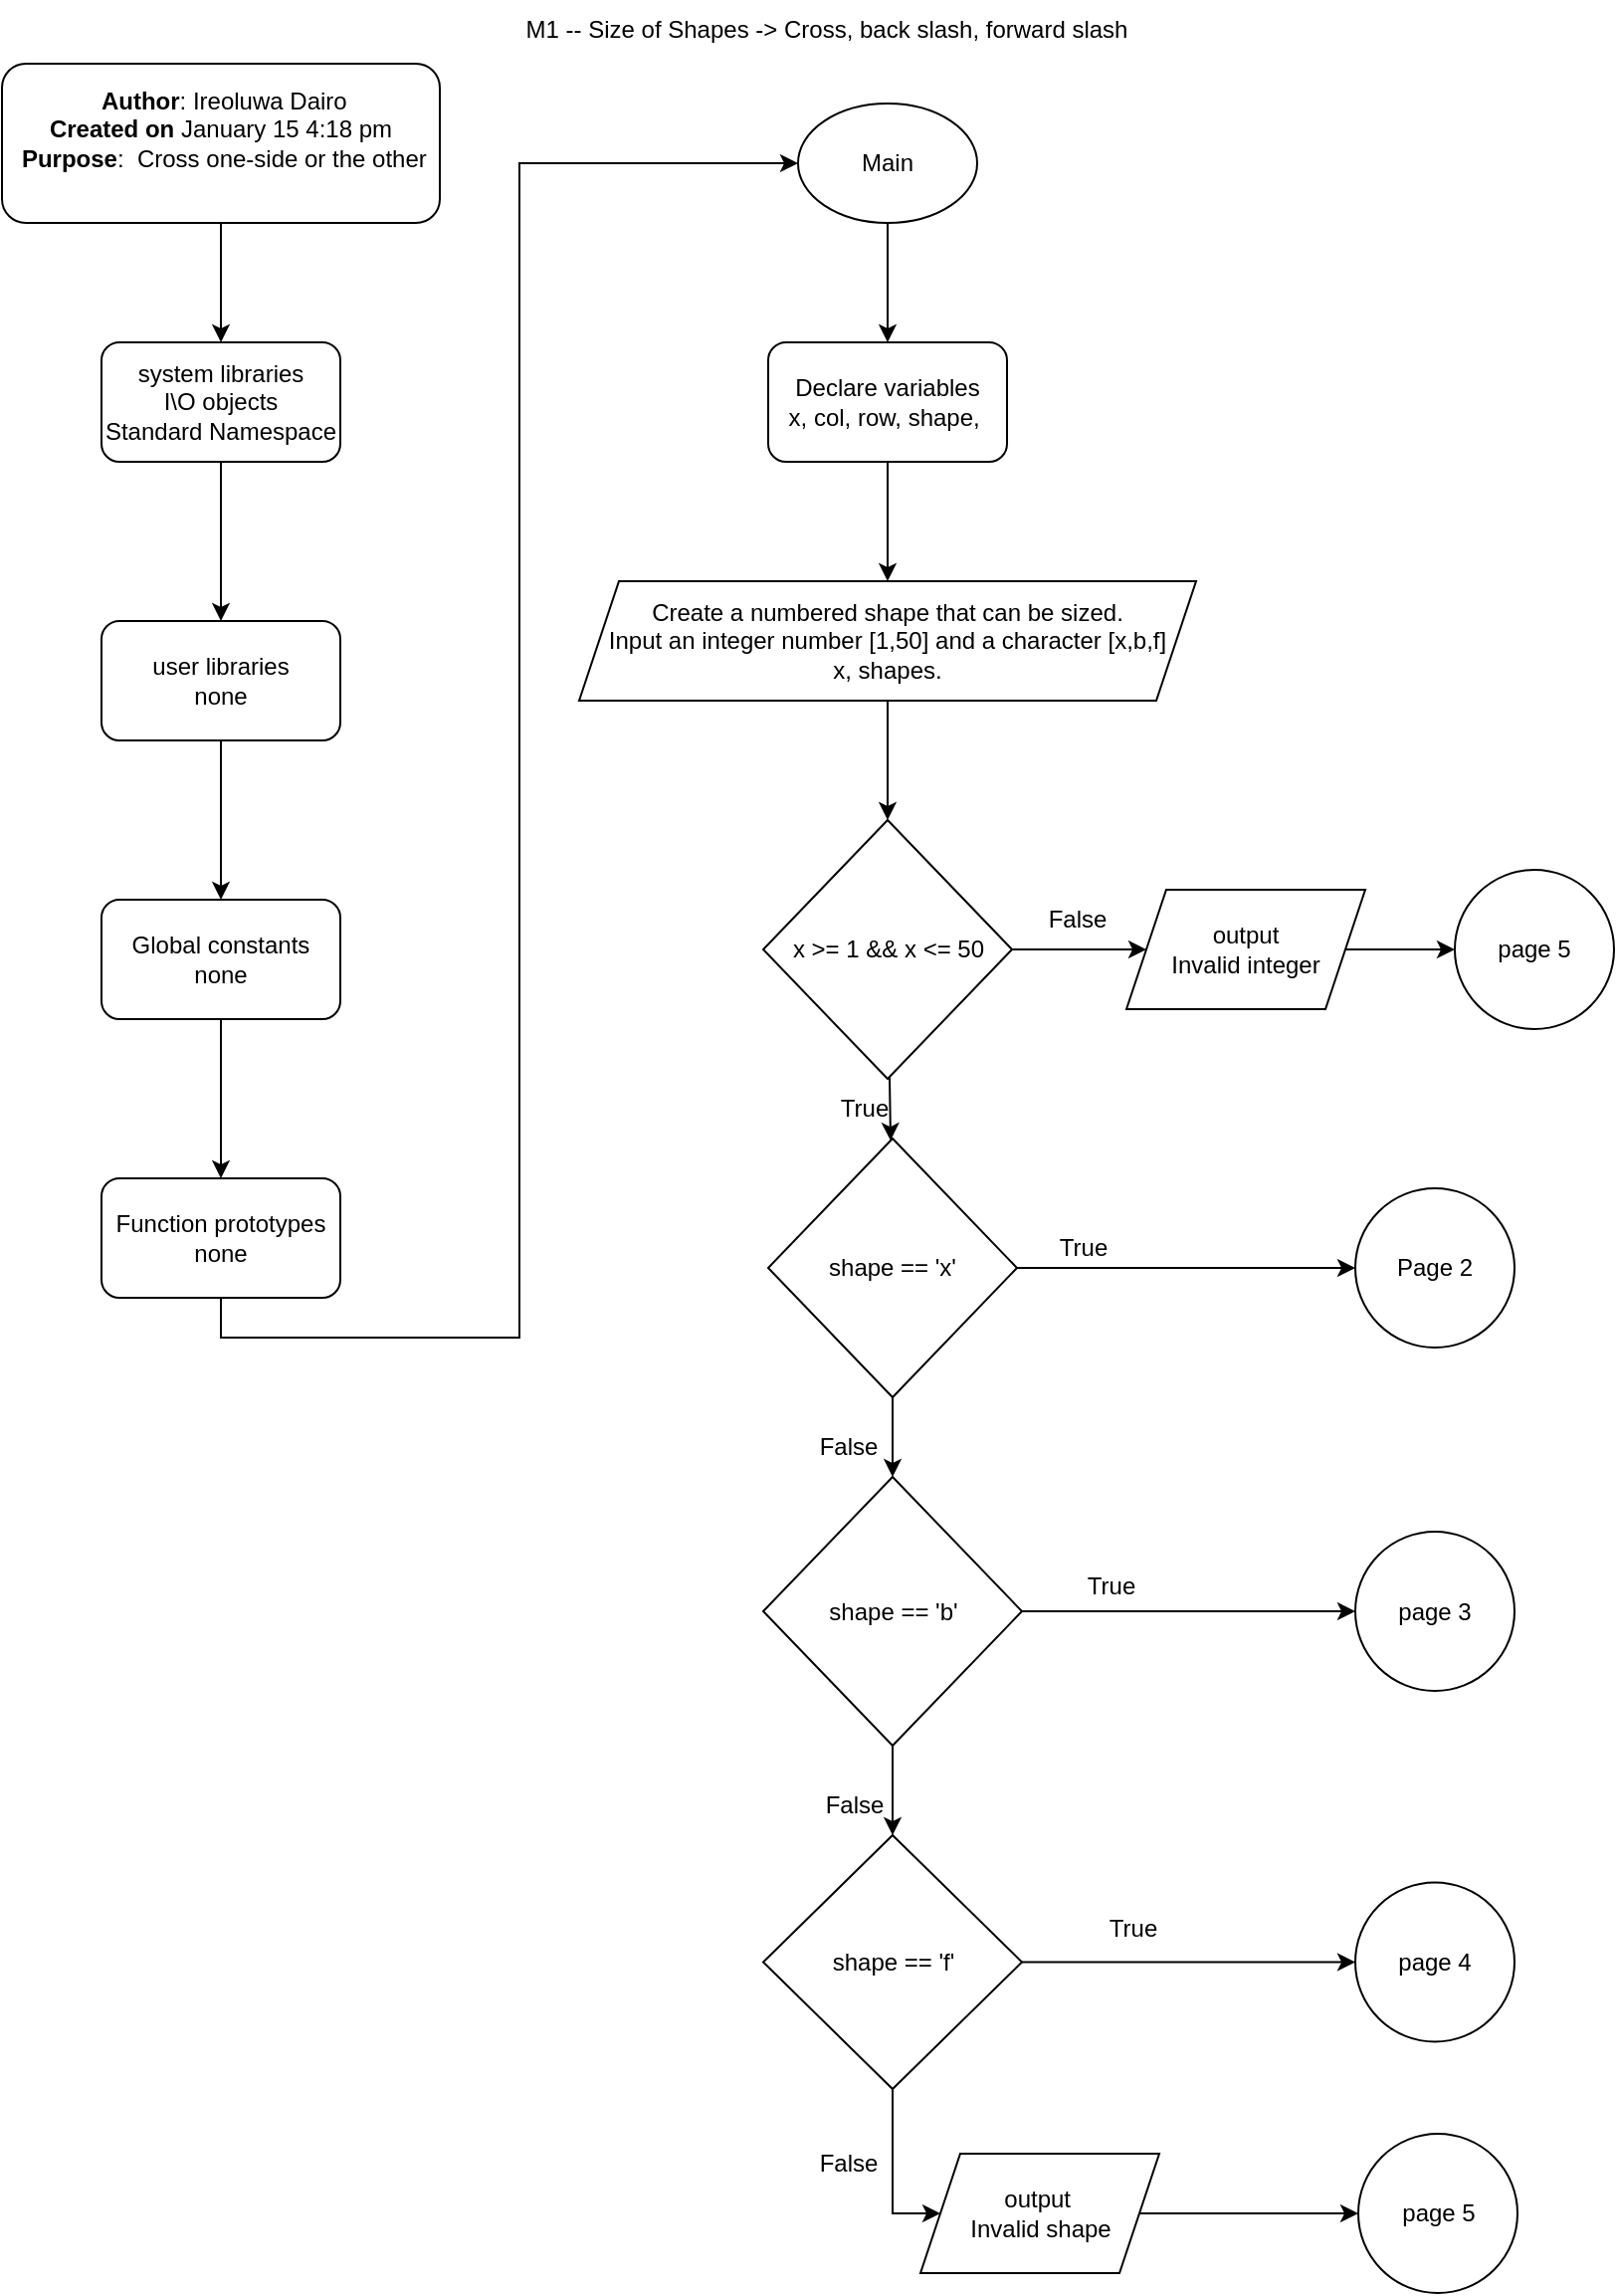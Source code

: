 <mxfile version="24.6.5" type="device" pages="5">
  <diagram id="C5RBs43oDa-KdzZeNtuy" name="Page-1">
    <mxGraphModel dx="1400" dy="721" grid="1" gridSize="10" guides="1" tooltips="1" connect="1" arrows="1" fold="1" page="1" pageScale="1" pageWidth="827" pageHeight="1169" math="0" shadow="0">
      <root>
        <mxCell id="WIyWlLk6GJQsqaUBKTNV-0" />
        <mxCell id="WIyWlLk6GJQsqaUBKTNV-1" parent="WIyWlLk6GJQsqaUBKTNV-0" />
        <mxCell id="eeKe7yQYDMeV3MXNderO-6" style="edgeStyle=none;rounded=0;orthogonalLoop=1;jettySize=auto;html=1;exitX=0.5;exitY=1;exitDx=0;exitDy=0;entryX=0.5;entryY=0;entryDx=0;entryDy=0;" edge="1" parent="WIyWlLk6GJQsqaUBKTNV-1" source="eeKe7yQYDMeV3MXNderO-0" target="eeKe7yQYDMeV3MXNderO-4">
          <mxGeometry relative="1" as="geometry" />
        </mxCell>
        <mxCell id="eeKe7yQYDMeV3MXNderO-0" value="Main" style="ellipse;whiteSpace=wrap;html=1;" vertex="1" parent="WIyWlLk6GJQsqaUBKTNV-1">
          <mxGeometry x="400" y="60" width="90" height="60" as="geometry" />
        </mxCell>
        <mxCell id="eeKe7yQYDMeV3MXNderO-2" value="M1 -- Size of Shapes -&gt; Cross, back slash, forward slash" style="text;html=1;align=center;verticalAlign=middle;resizable=0;points=[];autosize=1;strokeColor=none;fillColor=none;" vertex="1" parent="WIyWlLk6GJQsqaUBKTNV-1">
          <mxGeometry x="249" y="8" width="330" height="30" as="geometry" />
        </mxCell>
        <mxCell id="eeKe7yQYDMeV3MXNderO-10" style="edgeStyle=none;rounded=0;orthogonalLoop=1;jettySize=auto;html=1;exitX=0.5;exitY=1;exitDx=0;exitDy=0;entryX=0.5;entryY=0;entryDx=0;entryDy=0;" edge="1" parent="WIyWlLk6GJQsqaUBKTNV-1" source="eeKe7yQYDMeV3MXNderO-4" target="eeKe7yQYDMeV3MXNderO-9">
          <mxGeometry relative="1" as="geometry" />
        </mxCell>
        <mxCell id="eeKe7yQYDMeV3MXNderO-4" value="Declare variables&lt;div&gt;x, col, row, shape,&amp;nbsp;&lt;/div&gt;" style="rounded=1;whiteSpace=wrap;html=1;" vertex="1" parent="WIyWlLk6GJQsqaUBKTNV-1">
          <mxGeometry x="385" y="180" width="120" height="60" as="geometry" />
        </mxCell>
        <mxCell id="eeKe7yQYDMeV3MXNderO-18" style="edgeStyle=none;rounded=0;orthogonalLoop=1;jettySize=auto;html=1;exitX=0.5;exitY=1;exitDx=0;exitDy=0;entryX=0.5;entryY=0;entryDx=0;entryDy=0;" edge="1" parent="WIyWlLk6GJQsqaUBKTNV-1" source="eeKe7yQYDMeV3MXNderO-9" target="eeKe7yQYDMeV3MXNderO-14">
          <mxGeometry relative="1" as="geometry" />
        </mxCell>
        <mxCell id="eeKe7yQYDMeV3MXNderO-9" value="&lt;div&gt;Create a numbered shape that can be sized.&lt;br&gt;&lt;/div&gt;&lt;div&gt;Input an integer number [1,50] and a character [x,b,f]&lt;/div&gt;&lt;div&gt;x, shapes.&lt;br&gt;&lt;/div&gt;" style="shape=parallelogram;perimeter=parallelogramPerimeter;whiteSpace=wrap;html=1;fixedSize=1;" vertex="1" parent="WIyWlLk6GJQsqaUBKTNV-1">
          <mxGeometry x="290" y="300" width="310" height="60" as="geometry" />
        </mxCell>
        <mxCell id="eeKe7yQYDMeV3MXNderO-16" style="edgeStyle=none;rounded=0;orthogonalLoop=1;jettySize=auto;html=1;exitX=1;exitY=0.5;exitDx=0;exitDy=0;entryX=0;entryY=0.5;entryDx=0;entryDy=0;" edge="1" parent="WIyWlLk6GJQsqaUBKTNV-1" source="eeKe7yQYDMeV3MXNderO-14" target="eeKe7yQYDMeV3MXNderO-15">
          <mxGeometry relative="1" as="geometry" />
        </mxCell>
        <mxCell id="eeKe7yQYDMeV3MXNderO-20" value="" style="edgeStyle=none;rounded=0;orthogonalLoop=1;jettySize=auto;html=1;" edge="1" parent="WIyWlLk6GJQsqaUBKTNV-1" source="eeKe7yQYDMeV3MXNderO-14" target="eeKe7yQYDMeV3MXNderO-19">
          <mxGeometry relative="1" as="geometry" />
        </mxCell>
        <mxCell id="eeKe7yQYDMeV3MXNderO-14" value="x &amp;gt;= 1 &amp;amp;&amp;amp; x &amp;lt;= 50" style="rhombus;whiteSpace=wrap;html=1;" vertex="1" parent="WIyWlLk6GJQsqaUBKTNV-1">
          <mxGeometry x="382.5" y="420" width="125" height="130" as="geometry" />
        </mxCell>
        <mxCell id="Xt7AVAgJ1h_rq_sLQmoI-1" value="" style="edgeStyle=orthogonalEdgeStyle;rounded=0;orthogonalLoop=1;jettySize=auto;html=1;" edge="1" parent="WIyWlLk6GJQsqaUBKTNV-1" source="eeKe7yQYDMeV3MXNderO-15" target="Xt7AVAgJ1h_rq_sLQmoI-0">
          <mxGeometry relative="1" as="geometry" />
        </mxCell>
        <mxCell id="eeKe7yQYDMeV3MXNderO-15" value="output&lt;div&gt;Invalid integer&lt;/div&gt;" style="shape=parallelogram;perimeter=parallelogramPerimeter;whiteSpace=wrap;html=1;fixedSize=1;" vertex="1" parent="WIyWlLk6GJQsqaUBKTNV-1">
          <mxGeometry x="565" y="455" width="120" height="60" as="geometry" />
        </mxCell>
        <mxCell id="eeKe7yQYDMeV3MXNderO-17" value="False" style="text;html=1;align=center;verticalAlign=middle;resizable=0;points=[];autosize=1;strokeColor=none;fillColor=none;" vertex="1" parent="WIyWlLk6GJQsqaUBKTNV-1">
          <mxGeometry x="515" y="455" width="50" height="30" as="geometry" />
        </mxCell>
        <mxCell id="eeKe7yQYDMeV3MXNderO-24" value="" style="edgeStyle=orthogonalEdgeStyle;rounded=0;orthogonalLoop=1;jettySize=auto;html=1;" edge="1" parent="WIyWlLk6GJQsqaUBKTNV-1" source="eeKe7yQYDMeV3MXNderO-19" target="eeKe7yQYDMeV3MXNderO-23">
          <mxGeometry relative="1" as="geometry" />
        </mxCell>
        <mxCell id="eeKe7yQYDMeV3MXNderO-57" value="" style="edgeStyle=orthogonalEdgeStyle;rounded=0;orthogonalLoop=1;jettySize=auto;html=1;" edge="1" parent="WIyWlLk6GJQsqaUBKTNV-1" source="eeKe7yQYDMeV3MXNderO-19" target="eeKe7yQYDMeV3MXNderO-56">
          <mxGeometry relative="1" as="geometry" />
        </mxCell>
        <mxCell id="eeKe7yQYDMeV3MXNderO-19" value="shape == &#39;x&#39;" style="rhombus;whiteSpace=wrap;html=1;" vertex="1" parent="WIyWlLk6GJQsqaUBKTNV-1">
          <mxGeometry x="385" y="580" width="125" height="130" as="geometry" />
        </mxCell>
        <mxCell id="eeKe7yQYDMeV3MXNderO-28" value="" style="edgeStyle=orthogonalEdgeStyle;rounded=0;orthogonalLoop=1;jettySize=auto;html=1;" edge="1" parent="WIyWlLk6GJQsqaUBKTNV-1" source="eeKe7yQYDMeV3MXNderO-23" target="eeKe7yQYDMeV3MXNderO-27">
          <mxGeometry relative="1" as="geometry" />
        </mxCell>
        <mxCell id="tCyfYiFPmrKtrngH9V25-1" value="" style="edgeStyle=orthogonalEdgeStyle;rounded=0;orthogonalLoop=1;jettySize=auto;html=1;" edge="1" parent="WIyWlLk6GJQsqaUBKTNV-1" source="eeKe7yQYDMeV3MXNderO-23" target="tCyfYiFPmrKtrngH9V25-0">
          <mxGeometry relative="1" as="geometry" />
        </mxCell>
        <mxCell id="eeKe7yQYDMeV3MXNderO-23" value="shape == &#39;b&#39;" style="rhombus;whiteSpace=wrap;html=1;" vertex="1" parent="WIyWlLk6GJQsqaUBKTNV-1">
          <mxGeometry x="382.5" y="750" width="130" height="135" as="geometry" />
        </mxCell>
        <mxCell id="eeKe7yQYDMeV3MXNderO-25" value="True" style="text;html=1;align=center;verticalAlign=middle;resizable=0;points=[];autosize=1;strokeColor=none;fillColor=none;" vertex="1" parent="WIyWlLk6GJQsqaUBKTNV-1">
          <mxGeometry x="407.5" y="550" width="50" height="30" as="geometry" />
        </mxCell>
        <mxCell id="eeKe7yQYDMeV3MXNderO-26" value="False" style="text;html=1;align=center;verticalAlign=middle;resizable=0;points=[];autosize=1;strokeColor=none;fillColor=none;" vertex="1" parent="WIyWlLk6GJQsqaUBKTNV-1">
          <mxGeometry x="400" y="720" width="50" height="30" as="geometry" />
        </mxCell>
        <mxCell id="tCyfYiFPmrKtrngH9V25-3" value="" style="edgeStyle=orthogonalEdgeStyle;rounded=0;orthogonalLoop=1;jettySize=auto;html=1;" edge="1" parent="WIyWlLk6GJQsqaUBKTNV-1" source="eeKe7yQYDMeV3MXNderO-27" target="tCyfYiFPmrKtrngH9V25-2">
          <mxGeometry relative="1" as="geometry" />
        </mxCell>
        <mxCell id="Xt7AVAgJ1h_rq_sLQmoI-6" value="" style="edgeStyle=orthogonalEdgeStyle;rounded=0;orthogonalLoop=1;jettySize=auto;html=1;" edge="1" parent="WIyWlLk6GJQsqaUBKTNV-1" source="eeKe7yQYDMeV3MXNderO-27" target="Xt7AVAgJ1h_rq_sLQmoI-5">
          <mxGeometry relative="1" as="geometry">
            <Array as="points">
              <mxPoint x="447" y="1120" />
            </Array>
          </mxGeometry>
        </mxCell>
        <mxCell id="eeKe7yQYDMeV3MXNderO-27" value="shape == &#39;f&#39;" style="rhombus;whiteSpace=wrap;html=1;" vertex="1" parent="WIyWlLk6GJQsqaUBKTNV-1">
          <mxGeometry x="382.5" y="930" width="130" height="127.5" as="geometry" />
        </mxCell>
        <mxCell id="eeKe7yQYDMeV3MXNderO-29" value="False" style="text;html=1;align=center;verticalAlign=middle;resizable=0;points=[];autosize=1;strokeColor=none;fillColor=none;" vertex="1" parent="WIyWlLk6GJQsqaUBKTNV-1">
          <mxGeometry x="402.5" y="900" width="50" height="30" as="geometry" />
        </mxCell>
        <mxCell id="eeKe7yQYDMeV3MXNderO-56" value="Page 2" style="ellipse;whiteSpace=wrap;html=1;" vertex="1" parent="WIyWlLk6GJQsqaUBKTNV-1">
          <mxGeometry x="680" y="605" width="80" height="80" as="geometry" />
        </mxCell>
        <mxCell id="tCyfYiFPmrKtrngH9V25-0" value="page 3" style="ellipse;whiteSpace=wrap;html=1;" vertex="1" parent="WIyWlLk6GJQsqaUBKTNV-1">
          <mxGeometry x="680" y="777.5" width="80" height="80" as="geometry" />
        </mxCell>
        <mxCell id="tCyfYiFPmrKtrngH9V25-2" value="page 4" style="ellipse;whiteSpace=wrap;html=1;" vertex="1" parent="WIyWlLk6GJQsqaUBKTNV-1">
          <mxGeometry x="680" y="953.75" width="80" height="80" as="geometry" />
        </mxCell>
        <mxCell id="Xt7AVAgJ1h_rq_sLQmoI-0" value="page 5" style="ellipse;whiteSpace=wrap;html=1;" vertex="1" parent="WIyWlLk6GJQsqaUBKTNV-1">
          <mxGeometry x="730" y="445" width="80" height="80" as="geometry" />
        </mxCell>
        <mxCell id="Xt7AVAgJ1h_rq_sLQmoI-2" value="True" style="text;html=1;align=center;verticalAlign=middle;resizable=0;points=[];autosize=1;strokeColor=none;fillColor=none;" vertex="1" parent="WIyWlLk6GJQsqaUBKTNV-1">
          <mxGeometry x="517.5" y="620" width="50" height="30" as="geometry" />
        </mxCell>
        <mxCell id="Xt7AVAgJ1h_rq_sLQmoI-3" value="True" style="text;html=1;align=center;verticalAlign=middle;resizable=0;points=[];autosize=1;strokeColor=none;fillColor=none;" vertex="1" parent="WIyWlLk6GJQsqaUBKTNV-1">
          <mxGeometry x="531.5" y="790" width="50" height="30" as="geometry" />
        </mxCell>
        <mxCell id="Xt7AVAgJ1h_rq_sLQmoI-4" value="True" style="text;html=1;align=center;verticalAlign=middle;resizable=0;points=[];autosize=1;strokeColor=none;fillColor=none;" vertex="1" parent="WIyWlLk6GJQsqaUBKTNV-1">
          <mxGeometry x="542.5" y="962" width="50" height="30" as="geometry" />
        </mxCell>
        <mxCell id="Xt7AVAgJ1h_rq_sLQmoI-8" value="" style="edgeStyle=orthogonalEdgeStyle;rounded=0;orthogonalLoop=1;jettySize=auto;html=1;" edge="1" parent="WIyWlLk6GJQsqaUBKTNV-1" source="Xt7AVAgJ1h_rq_sLQmoI-5" target="Xt7AVAgJ1h_rq_sLQmoI-7">
          <mxGeometry relative="1" as="geometry" />
        </mxCell>
        <mxCell id="Xt7AVAgJ1h_rq_sLQmoI-5" value="output&amp;nbsp;&lt;div&gt;Invalid shape&lt;br&gt;&lt;/div&gt;" style="shape=parallelogram;perimeter=parallelogramPerimeter;whiteSpace=wrap;html=1;fixedSize=1;" vertex="1" parent="WIyWlLk6GJQsqaUBKTNV-1">
          <mxGeometry x="461.5" y="1090" width="120" height="60" as="geometry" />
        </mxCell>
        <mxCell id="Xt7AVAgJ1h_rq_sLQmoI-7" value="page 5" style="ellipse;whiteSpace=wrap;html=1;" vertex="1" parent="WIyWlLk6GJQsqaUBKTNV-1">
          <mxGeometry x="681.5" y="1080" width="80" height="80" as="geometry" />
        </mxCell>
        <mxCell id="Xt7AVAgJ1h_rq_sLQmoI-9" value="False" style="text;html=1;align=center;verticalAlign=middle;resizable=0;points=[];autosize=1;strokeColor=none;fillColor=none;" vertex="1" parent="WIyWlLk6GJQsqaUBKTNV-1">
          <mxGeometry x="400" y="1080" width="50" height="30" as="geometry" />
        </mxCell>
        <mxCell id="OP95sGlMHnh7HAUx-jCz-2" value="" style="edgeStyle=orthogonalEdgeStyle;rounded=0;orthogonalLoop=1;jettySize=auto;html=1;" edge="1" parent="WIyWlLk6GJQsqaUBKTNV-1" source="OP95sGlMHnh7HAUx-jCz-0" target="OP95sGlMHnh7HAUx-jCz-1">
          <mxGeometry relative="1" as="geometry" />
        </mxCell>
        <mxCell id="OP95sGlMHnh7HAUx-jCz-0" value="system libraries&lt;div&gt;I\O objects&lt;/div&gt;&lt;div&gt;Standard Namespace&lt;/div&gt;" style="rounded=1;whiteSpace=wrap;html=1;" vertex="1" parent="WIyWlLk6GJQsqaUBKTNV-1">
          <mxGeometry x="50" y="180" width="120" height="60" as="geometry" />
        </mxCell>
        <mxCell id="OP95sGlMHnh7HAUx-jCz-4" value="" style="edgeStyle=orthogonalEdgeStyle;rounded=0;orthogonalLoop=1;jettySize=auto;html=1;" edge="1" parent="WIyWlLk6GJQsqaUBKTNV-1" source="OP95sGlMHnh7HAUx-jCz-1" target="OP95sGlMHnh7HAUx-jCz-3">
          <mxGeometry relative="1" as="geometry" />
        </mxCell>
        <mxCell id="OP95sGlMHnh7HAUx-jCz-1" value="user libraries&lt;div&gt;none&lt;/div&gt;" style="whiteSpace=wrap;html=1;rounded=1;" vertex="1" parent="WIyWlLk6GJQsqaUBKTNV-1">
          <mxGeometry x="50" y="320" width="120" height="60" as="geometry" />
        </mxCell>
        <mxCell id="OP95sGlMHnh7HAUx-jCz-6" value="" style="edgeStyle=orthogonalEdgeStyle;rounded=0;orthogonalLoop=1;jettySize=auto;html=1;" edge="1" parent="WIyWlLk6GJQsqaUBKTNV-1" source="OP95sGlMHnh7HAUx-jCz-3" target="OP95sGlMHnh7HAUx-jCz-5">
          <mxGeometry relative="1" as="geometry" />
        </mxCell>
        <mxCell id="OP95sGlMHnh7HAUx-jCz-3" value="Global constants&lt;div&gt;none&lt;/div&gt;" style="whiteSpace=wrap;html=1;rounded=1;" vertex="1" parent="WIyWlLk6GJQsqaUBKTNV-1">
          <mxGeometry x="50" y="460" width="120" height="60" as="geometry" />
        </mxCell>
        <mxCell id="OP95sGlMHnh7HAUx-jCz-10" style="edgeStyle=orthogonalEdgeStyle;rounded=0;orthogonalLoop=1;jettySize=auto;html=1;exitX=0.5;exitY=1;exitDx=0;exitDy=0;entryX=0;entryY=0.5;entryDx=0;entryDy=0;" edge="1" parent="WIyWlLk6GJQsqaUBKTNV-1" source="OP95sGlMHnh7HAUx-jCz-5" target="eeKe7yQYDMeV3MXNderO-0">
          <mxGeometry relative="1" as="geometry">
            <Array as="points">
              <mxPoint x="110" y="680" />
              <mxPoint x="260" y="680" />
              <mxPoint x="260" y="90" />
            </Array>
          </mxGeometry>
        </mxCell>
        <mxCell id="OP95sGlMHnh7HAUx-jCz-5" value="Function prototypes&lt;div&gt;none&lt;/div&gt;" style="whiteSpace=wrap;html=1;rounded=1;" vertex="1" parent="WIyWlLk6GJQsqaUBKTNV-1">
          <mxGeometry x="50" y="600" width="120" height="60" as="geometry" />
        </mxCell>
        <mxCell id="OP95sGlMHnh7HAUx-jCz-9" style="edgeStyle=orthogonalEdgeStyle;rounded=0;orthogonalLoop=1;jettySize=auto;html=1;exitX=0.5;exitY=1;exitDx=0;exitDy=0;entryX=0.5;entryY=0;entryDx=0;entryDy=0;" edge="1" parent="WIyWlLk6GJQsqaUBKTNV-1" source="OP95sGlMHnh7HAUx-jCz-7" target="OP95sGlMHnh7HAUx-jCz-0">
          <mxGeometry relative="1" as="geometry" />
        </mxCell>
        <UserObject label="&lt;b&gt;&amp;nbsp;Author&lt;/b&gt;: Ireoluwa Dairo&lt;br&gt;&lt;b&gt;Created on &lt;/b&gt;January 15 4:18 pm&lt;br&gt;&lt;b&gt;&amp;nbsp;Purpose&lt;/b&gt;:&amp;nbsp; Cross one-side or the other&lt;div&gt;&lt;br/&gt;&lt;/div&gt;" link="/* &#xa; * File:   main.cpp&#xa; * Author: Ireoluwa Dairo&#xa; * Created on January 15 4:18 pm&#xa; * Purpose:  Cross one-side or the other&#xa; */" id="OP95sGlMHnh7HAUx-jCz-7">
          <mxCell style="whiteSpace=wrap;html=1;rounded=1;" vertex="1" parent="WIyWlLk6GJQsqaUBKTNV-1">
            <mxGeometry y="40" width="220" height="80" as="geometry" />
          </mxCell>
        </UserObject>
      </root>
    </mxGraphModel>
  </diagram>
  <diagram id="IoF_GAKFIvQKj7BpXgzk" name="Page-2">
    <mxGraphModel dx="1400" dy="721" grid="1" gridSize="10" guides="1" tooltips="1" connect="1" arrows="1" fold="1" page="1" pageScale="1" pageWidth="827" pageHeight="1169" math="0" shadow="0">
      <root>
        <mxCell id="0" />
        <mxCell id="1" parent="0" />
        <mxCell id="Bed1ugxodQr21dAhCKkU-1" value="" style="edgeStyle=orthogonalEdgeStyle;rounded=0;orthogonalLoop=1;jettySize=auto;html=1;" edge="1" parent="1" source="Bed1ugxodQr21dAhCKkU-2" target="Bed1ugxodQr21dAhCKkU-4">
          <mxGeometry relative="1" as="geometry" />
        </mxCell>
        <mxCell id="z3816eSXSqEiKnjXgaAU-45" value="" style="edgeStyle=orthogonalEdgeStyle;rounded=0;orthogonalLoop=1;jettySize=auto;html=1;" edge="1" parent="1" source="Bed1ugxodQr21dAhCKkU-2" target="z3816eSXSqEiKnjXgaAU-44">
          <mxGeometry relative="1" as="geometry" />
        </mxCell>
        <mxCell id="Bed1ugxodQr21dAhCKkU-2" value="x % 2 == 0" style="rhombus;whiteSpace=wrap;html=1;" vertex="1" parent="1">
          <mxGeometry y="121.25" width="80" height="80" as="geometry" />
        </mxCell>
        <mxCell id="Bed1ugxodQr21dAhCKkU-3" style="edgeStyle=orthogonalEdgeStyle;rounded=0;orthogonalLoop=1;jettySize=auto;html=1;exitX=1;exitY=0.5;exitDx=0;exitDy=0;entryX=0;entryY=0.5;entryDx=0;entryDy=0;" edge="1" parent="1" source="Bed1ugxodQr21dAhCKkU-4" target="Bed1ugxodQr21dAhCKkU-6">
          <mxGeometry relative="1" as="geometry" />
        </mxCell>
        <mxCell id="Bed1ugxodQr21dAhCKkU-4" value="row = 1" style="rounded=1;whiteSpace=wrap;html=1;" vertex="1" parent="1">
          <mxGeometry x="110" y="142.5" width="90" height="37.5" as="geometry" />
        </mxCell>
        <mxCell id="Bed1ugxodQr21dAhCKkU-5" value="" style="edgeStyle=orthogonalEdgeStyle;rounded=0;orthogonalLoop=1;jettySize=auto;html=1;" edge="1" parent="1" source="Bed1ugxodQr21dAhCKkU-6" target="Bed1ugxodQr21dAhCKkU-8">
          <mxGeometry relative="1" as="geometry" />
        </mxCell>
        <mxCell id="z3816eSXSqEiKnjXgaAU-41" value="" style="edgeStyle=orthogonalEdgeStyle;rounded=0;orthogonalLoop=1;jettySize=auto;html=1;" edge="1" parent="1" source="Bed1ugxodQr21dAhCKkU-6" target="z3816eSXSqEiKnjXgaAU-40">
          <mxGeometry relative="1" as="geometry" />
        </mxCell>
        <mxCell id="Bed1ugxodQr21dAhCKkU-6" value="row &lt;= x" style="rhombus;whiteSpace=wrap;html=1;" vertex="1" parent="1">
          <mxGeometry x="257.5" y="136.25" width="75" height="50" as="geometry" />
        </mxCell>
        <mxCell id="Bed1ugxodQr21dAhCKkU-7" value="" style="edgeStyle=orthogonalEdgeStyle;rounded=0;orthogonalLoop=1;jettySize=auto;html=1;" edge="1" parent="1" source="Bed1ugxodQr21dAhCKkU-8" target="Bed1ugxodQr21dAhCKkU-10">
          <mxGeometry relative="1" as="geometry" />
        </mxCell>
        <mxCell id="z3816eSXSqEiKnjXgaAU-29" value="" style="edgeStyle=orthogonalEdgeStyle;rounded=0;orthogonalLoop=1;jettySize=auto;html=1;" edge="1" parent="1" source="Bed1ugxodQr21dAhCKkU-8" target="Bed1ugxodQr21dAhCKkU-10">
          <mxGeometry relative="1" as="geometry" />
        </mxCell>
        <mxCell id="Bed1ugxodQr21dAhCKkU-8" value="col = 1" style="whiteSpace=wrap;html=1;" vertex="1" parent="1">
          <mxGeometry x="255" y="226.25" width="80" height="30" as="geometry" />
        </mxCell>
        <mxCell id="Bed1ugxodQr21dAhCKkU-9" value="" style="edgeStyle=orthogonalEdgeStyle;rounded=0;orthogonalLoop=1;jettySize=auto;html=1;" edge="1" parent="1" source="Bed1ugxodQr21dAhCKkU-10" target="Bed1ugxodQr21dAhCKkU-12">
          <mxGeometry relative="1" as="geometry" />
        </mxCell>
        <mxCell id="z3816eSXSqEiKnjXgaAU-39" value="" style="edgeStyle=orthogonalEdgeStyle;rounded=0;orthogonalLoop=1;jettySize=auto;html=1;" edge="1" parent="1" source="Bed1ugxodQr21dAhCKkU-10" target="z3816eSXSqEiKnjXgaAU-38">
          <mxGeometry relative="1" as="geometry" />
        </mxCell>
        <mxCell id="Bed1ugxodQr21dAhCKkU-10" value="col &lt;= x" style="rhombus;whiteSpace=wrap;html=1;" vertex="1" parent="1">
          <mxGeometry x="390" y="201.25" width="80" height="80" as="geometry" />
        </mxCell>
        <mxCell id="Bed1ugxodQr21dAhCKkU-11" value="" style="edgeStyle=orthogonalEdgeStyle;rounded=0;orthogonalLoop=1;jettySize=auto;html=1;" edge="1" parent="1" source="Bed1ugxodQr21dAhCKkU-12" target="Bed1ugxodQr21dAhCKkU-14">
          <mxGeometry relative="1" as="geometry" />
        </mxCell>
        <mxCell id="z3816eSXSqEiKnjXgaAU-7" value="" style="edgeStyle=orthogonalEdgeStyle;rounded=0;orthogonalLoop=1;jettySize=auto;html=1;" edge="1" parent="1" source="Bed1ugxodQr21dAhCKkU-12" target="z3816eSXSqEiKnjXgaAU-6">
          <mxGeometry relative="1" as="geometry" />
        </mxCell>
        <mxCell id="Bed1ugxodQr21dAhCKkU-12" value="col == row" style="rhombus;whiteSpace=wrap;html=1;" vertex="1" parent="1">
          <mxGeometry x="530" y="201.25" width="76" height="80" as="geometry" />
        </mxCell>
        <mxCell id="z3816eSXSqEiKnjXgaAU-2" value="" style="edgeStyle=orthogonalEdgeStyle;rounded=0;orthogonalLoop=1;jettySize=auto;html=1;" edge="1" parent="1" source="Bed1ugxodQr21dAhCKkU-14" target="z3816eSXSqEiKnjXgaAU-1">
          <mxGeometry relative="1" as="geometry" />
        </mxCell>
        <mxCell id="z3816eSXSqEiKnjXgaAU-9" value="" style="edgeStyle=orthogonalEdgeStyle;rounded=0;orthogonalLoop=1;jettySize=auto;html=1;" edge="1" parent="1" source="Bed1ugxodQr21dAhCKkU-14" target="z3816eSXSqEiKnjXgaAU-8">
          <mxGeometry relative="1" as="geometry" />
        </mxCell>
        <mxCell id="Bed1ugxodQr21dAhCKkU-14" value="col == x - row + 1" style="rhombus;whiteSpace=wrap;html=1;" vertex="1" parent="1">
          <mxGeometry x="510" y="310" width="116" height="105" as="geometry" />
        </mxCell>
        <mxCell id="z3816eSXSqEiKnjXgaAU-3" style="edgeStyle=orthogonalEdgeStyle;rounded=0;orthogonalLoop=1;jettySize=auto;html=1;exitX=0.5;exitY=1;exitDx=0;exitDy=0;entryX=0.5;entryY=0;entryDx=0;entryDy=0;" edge="1" parent="1" source="Bed1ugxodQr21dAhCKkU-16" target="Bed1ugxodQr21dAhCKkU-2">
          <mxGeometry relative="1" as="geometry" />
        </mxCell>
        <mxCell id="Bed1ugxodQr21dAhCKkU-16" value="page 2" style="ellipse;whiteSpace=wrap;html=1;" vertex="1" parent="1">
          <mxGeometry x="10" y="10" width="60" height="60" as="geometry" />
        </mxCell>
        <mxCell id="z3816eSXSqEiKnjXgaAU-19" style="edgeStyle=orthogonalEdgeStyle;rounded=0;orthogonalLoop=1;jettySize=auto;html=1;exitX=1;exitY=0.5;exitDx=0;exitDy=0;entryX=0.5;entryY=1;entryDx=0;entryDy=0;" edge="1" parent="1" source="z3816eSXSqEiKnjXgaAU-1" target="z3816eSXSqEiKnjXgaAU-12">
          <mxGeometry relative="1" as="geometry" />
        </mxCell>
        <mxCell id="z3816eSXSqEiKnjXgaAU-1" value="&quot; &quot;" style="shape=parallelogram;perimeter=parallelogramPerimeter;whiteSpace=wrap;html=1;fixedSize=1;" vertex="1" parent="1">
          <mxGeometry x="507" y="467.5" width="122" height="62.5" as="geometry" />
        </mxCell>
        <mxCell id="z3816eSXSqEiKnjXgaAU-4" value="False" style="text;html=1;align=center;verticalAlign=middle;resizable=0;points=[];autosize=1;strokeColor=none;fillColor=none;" vertex="1" parent="1">
          <mxGeometry x="525" y="280" width="50" height="30" as="geometry" />
        </mxCell>
        <mxCell id="z3816eSXSqEiKnjXgaAU-5" value="False" style="text;html=1;align=center;verticalAlign=middle;resizable=0;points=[];autosize=1;strokeColor=none;fillColor=none;" vertex="1" parent="1">
          <mxGeometry x="525" y="418" width="50" height="30" as="geometry" />
        </mxCell>
        <mxCell id="z3816eSXSqEiKnjXgaAU-17" style="edgeStyle=orthogonalEdgeStyle;rounded=0;orthogonalLoop=1;jettySize=auto;html=1;exitX=1;exitY=0.75;exitDx=0;exitDy=0;entryX=0.5;entryY=1;entryDx=0;entryDy=0;" edge="1" parent="1" source="z3816eSXSqEiKnjXgaAU-6" target="z3816eSXSqEiKnjXgaAU-12">
          <mxGeometry relative="1" as="geometry" />
        </mxCell>
        <mxCell id="z3816eSXSqEiKnjXgaAU-6" value="&lt;div&gt;&lt;span style=&quot;background-color: initial;&quot;&gt;row&lt;/span&gt;&lt;/div&gt;" style="shape=parallelogram;perimeter=parallelogramPerimeter;whiteSpace=wrap;html=1;fixedSize=1;" vertex="1" parent="1">
          <mxGeometry x="660" y="220" width="90" height="41.56" as="geometry" />
        </mxCell>
        <mxCell id="z3816eSXSqEiKnjXgaAU-18" style="edgeStyle=orthogonalEdgeStyle;rounded=0;orthogonalLoop=1;jettySize=auto;html=1;exitX=1;exitY=0.5;exitDx=0;exitDy=0;" edge="1" parent="1" source="z3816eSXSqEiKnjXgaAU-8" target="z3816eSXSqEiKnjXgaAU-12">
          <mxGeometry relative="1" as="geometry" />
        </mxCell>
        <mxCell id="z3816eSXSqEiKnjXgaAU-8" value="x- row + 1" style="shape=parallelogram;perimeter=parallelogramPerimeter;whiteSpace=wrap;html=1;fixedSize=1;" vertex="1" parent="1">
          <mxGeometry x="660" y="340" width="90" height="43.75" as="geometry" />
        </mxCell>
        <mxCell id="z3816eSXSqEiKnjXgaAU-10" value="True" style="text;html=1;align=center;verticalAlign=middle;resizable=0;points=[];autosize=1;strokeColor=none;fillColor=none;" vertex="1" parent="1">
          <mxGeometry x="606" y="208.75" width="50" height="30" as="geometry" />
        </mxCell>
        <mxCell id="z3816eSXSqEiKnjXgaAU-11" value="True" style="text;html=1;align=center;verticalAlign=middle;resizable=0;points=[];autosize=1;strokeColor=none;fillColor=none;" vertex="1" parent="1">
          <mxGeometry x="625" y="338" width="50" height="30" as="geometry" />
        </mxCell>
        <mxCell id="z3816eSXSqEiKnjXgaAU-32" value="" style="edgeStyle=orthogonalEdgeStyle;rounded=0;orthogonalLoop=1;jettySize=auto;html=1;" edge="1" parent="1" source="z3816eSXSqEiKnjXgaAU-12" target="z3816eSXSqEiKnjXgaAU-31">
          <mxGeometry relative="1" as="geometry" />
        </mxCell>
        <mxCell id="z3816eSXSqEiKnjXgaAU-12" value="col++" style="rounded=1;whiteSpace=wrap;html=1;" vertex="1" parent="1">
          <mxGeometry x="760" y="54.21" width="67" height="30.01" as="geometry" />
        </mxCell>
        <mxCell id="z3816eSXSqEiKnjXgaAU-34" style="edgeStyle=orthogonalEdgeStyle;rounded=0;orthogonalLoop=1;jettySize=auto;html=1;exitX=0;exitY=0.25;exitDx=0;exitDy=0;entryX=0;entryY=0.5;entryDx=0;entryDy=0;" edge="1" parent="1" source="z3816eSXSqEiKnjXgaAU-31" target="Bed1ugxodQr21dAhCKkU-6">
          <mxGeometry relative="1" as="geometry" />
        </mxCell>
        <mxCell id="z3816eSXSqEiKnjXgaAU-31" value="row++" style="rounded=1;whiteSpace=wrap;html=1;" vertex="1" parent="1">
          <mxGeometry x="530" y="50" width="86.5" height="38.44" as="geometry" />
        </mxCell>
        <mxCell id="z3816eSXSqEiKnjXgaAU-35" value="True" style="text;html=1;align=center;verticalAlign=middle;resizable=0;points=[];autosize=1;strokeColor=none;fillColor=none;" vertex="1" parent="1">
          <mxGeometry x="65" y="138" width="50" height="30" as="geometry" />
        </mxCell>
        <mxCell id="z3816eSXSqEiKnjXgaAU-36" value="True" style="text;html=1;align=center;verticalAlign=middle;resizable=0;points=[];autosize=1;strokeColor=none;fillColor=none;" vertex="1" parent="1">
          <mxGeometry x="255" y="188" width="50" height="30" as="geometry" />
        </mxCell>
        <mxCell id="z3816eSXSqEiKnjXgaAU-37" value="True" style="text;html=1;align=center;verticalAlign=middle;resizable=0;points=[];autosize=1;strokeColor=none;fillColor=none;" vertex="1" parent="1">
          <mxGeometry x="470" y="218" width="50" height="30" as="geometry" />
        </mxCell>
        <mxCell id="z3816eSXSqEiKnjXgaAU-38" value="page 5" style="ellipse;whiteSpace=wrap;html=1;" vertex="1" parent="1">
          <mxGeometry x="395" y="330" width="70" height="65" as="geometry" />
        </mxCell>
        <mxCell id="z3816eSXSqEiKnjXgaAU-40" value="page 5" style="ellipse;whiteSpace=wrap;html=1;" vertex="1" parent="1">
          <mxGeometry x="384" y="131.88" width="60" height="58.75" as="geometry" />
        </mxCell>
        <mxCell id="z3816eSXSqEiKnjXgaAU-42" value="False" style="text;html=1;align=center;verticalAlign=middle;resizable=0;points=[];autosize=1;strokeColor=none;fillColor=none;" vertex="1" parent="1">
          <mxGeometry x="384" y="288" width="50" height="30" as="geometry" />
        </mxCell>
        <mxCell id="z3816eSXSqEiKnjXgaAU-43" value="False" style="text;html=1;align=center;verticalAlign=middle;resizable=0;points=[];autosize=1;strokeColor=none;fillColor=none;" vertex="1" parent="1">
          <mxGeometry x="330" y="136.25" width="50" height="30" as="geometry" />
        </mxCell>
        <mxCell id="z3816eSXSqEiKnjXgaAU-119" style="edgeStyle=orthogonalEdgeStyle;rounded=0;orthogonalLoop=1;jettySize=auto;html=1;exitX=1;exitY=0.5;exitDx=0;exitDy=0;entryX=0;entryY=0.5;entryDx=0;entryDy=0;" edge="1" parent="1" source="z3816eSXSqEiKnjXgaAU-44" target="z3816eSXSqEiKnjXgaAU-86">
          <mxGeometry relative="1" as="geometry" />
        </mxCell>
        <mxCell id="z3816eSXSqEiKnjXgaAU-44" value="row =1&amp;nbsp;" style="rounded=1;whiteSpace=wrap;html=1;" vertex="1" parent="1">
          <mxGeometry y="785.62" width="80" height="50.63" as="geometry" />
        </mxCell>
        <mxCell id="z3816eSXSqEiKnjXgaAU-47" value="False" style="text;html=1;align=center;verticalAlign=middle;resizable=0;points=[];autosize=1;strokeColor=none;fillColor=none;" vertex="1" parent="1">
          <mxGeometry y="492.5" width="50" height="30" as="geometry" />
        </mxCell>
        <mxCell id="z3816eSXSqEiKnjXgaAU-84" value="" style="edgeStyle=orthogonalEdgeStyle;rounded=0;orthogonalLoop=1;jettySize=auto;html=1;" edge="1" parent="1" source="z3816eSXSqEiKnjXgaAU-86" target="z3816eSXSqEiKnjXgaAU-89">
          <mxGeometry relative="1" as="geometry" />
        </mxCell>
        <mxCell id="z3816eSXSqEiKnjXgaAU-85" value="" style="edgeStyle=orthogonalEdgeStyle;rounded=0;orthogonalLoop=1;jettySize=auto;html=1;" edge="1" parent="1" source="z3816eSXSqEiKnjXgaAU-86" target="z3816eSXSqEiKnjXgaAU-116">
          <mxGeometry relative="1" as="geometry" />
        </mxCell>
        <mxCell id="z3816eSXSqEiKnjXgaAU-86" value="row &lt;= x" style="rhombus;whiteSpace=wrap;html=1;" vertex="1" parent="1">
          <mxGeometry x="247.5" y="786.25" width="75" height="50" as="geometry" />
        </mxCell>
        <mxCell id="z3816eSXSqEiKnjXgaAU-87" value="" style="edgeStyle=orthogonalEdgeStyle;rounded=0;orthogonalLoop=1;jettySize=auto;html=1;" edge="1" parent="1" source="z3816eSXSqEiKnjXgaAU-89" target="z3816eSXSqEiKnjXgaAU-92">
          <mxGeometry relative="1" as="geometry" />
        </mxCell>
        <mxCell id="z3816eSXSqEiKnjXgaAU-88" value="" style="edgeStyle=orthogonalEdgeStyle;rounded=0;orthogonalLoop=1;jettySize=auto;html=1;" edge="1" parent="1" source="z3816eSXSqEiKnjXgaAU-89" target="z3816eSXSqEiKnjXgaAU-92">
          <mxGeometry relative="1" as="geometry" />
        </mxCell>
        <mxCell id="z3816eSXSqEiKnjXgaAU-89" value="col = 1" style="rounded=1;whiteSpace=wrap;html=1;" vertex="1" parent="1">
          <mxGeometry x="245" y="876.25" width="80" height="30" as="geometry" />
        </mxCell>
        <mxCell id="z3816eSXSqEiKnjXgaAU-90" value="" style="edgeStyle=orthogonalEdgeStyle;rounded=0;orthogonalLoop=1;jettySize=auto;html=1;" edge="1" parent="1" source="z3816eSXSqEiKnjXgaAU-92" target="z3816eSXSqEiKnjXgaAU-95">
          <mxGeometry relative="1" as="geometry" />
        </mxCell>
        <mxCell id="z3816eSXSqEiKnjXgaAU-91" value="" style="edgeStyle=orthogonalEdgeStyle;rounded=0;orthogonalLoop=1;jettySize=auto;html=1;" edge="1" parent="1" source="z3816eSXSqEiKnjXgaAU-92" target="z3816eSXSqEiKnjXgaAU-115">
          <mxGeometry relative="1" as="geometry" />
        </mxCell>
        <mxCell id="z3816eSXSqEiKnjXgaAU-92" value="col &lt;= x" style="rhombus;whiteSpace=wrap;html=1;" vertex="1" parent="1">
          <mxGeometry x="380" y="851.25" width="80" height="80" as="geometry" />
        </mxCell>
        <mxCell id="z3816eSXSqEiKnjXgaAU-93" value="" style="edgeStyle=orthogonalEdgeStyle;rounded=0;orthogonalLoop=1;jettySize=auto;html=1;" edge="1" parent="1" source="z3816eSXSqEiKnjXgaAU-95" target="z3816eSXSqEiKnjXgaAU-98">
          <mxGeometry relative="1" as="geometry" />
        </mxCell>
        <mxCell id="z3816eSXSqEiKnjXgaAU-94" value="" style="edgeStyle=orthogonalEdgeStyle;rounded=0;orthogonalLoop=1;jettySize=auto;html=1;" edge="1" parent="1" source="z3816eSXSqEiKnjXgaAU-95" target="z3816eSXSqEiKnjXgaAU-104">
          <mxGeometry relative="1" as="geometry" />
        </mxCell>
        <mxCell id="z3816eSXSqEiKnjXgaAU-95" value="col == row" style="rhombus;whiteSpace=wrap;html=1;" vertex="1" parent="1">
          <mxGeometry x="520" y="851.25" width="76" height="80" as="geometry" />
        </mxCell>
        <mxCell id="z3816eSXSqEiKnjXgaAU-96" value="" style="edgeStyle=orthogonalEdgeStyle;rounded=0;orthogonalLoop=1;jettySize=auto;html=1;" edge="1" parent="1" source="z3816eSXSqEiKnjXgaAU-98" target="z3816eSXSqEiKnjXgaAU-100">
          <mxGeometry relative="1" as="geometry" />
        </mxCell>
        <mxCell id="z3816eSXSqEiKnjXgaAU-97" value="" style="edgeStyle=orthogonalEdgeStyle;rounded=0;orthogonalLoop=1;jettySize=auto;html=1;" edge="1" parent="1" source="z3816eSXSqEiKnjXgaAU-98" target="z3816eSXSqEiKnjXgaAU-106">
          <mxGeometry relative="1" as="geometry" />
        </mxCell>
        <mxCell id="z3816eSXSqEiKnjXgaAU-98" value="col == x - row + 1" style="rhombus;whiteSpace=wrap;html=1;" vertex="1" parent="1">
          <mxGeometry x="500" y="960" width="116" height="105" as="geometry" />
        </mxCell>
        <mxCell id="z3816eSXSqEiKnjXgaAU-99" style="edgeStyle=orthogonalEdgeStyle;rounded=0;orthogonalLoop=1;jettySize=auto;html=1;exitX=1;exitY=0.5;exitDx=0;exitDy=0;entryX=0.5;entryY=1;entryDx=0;entryDy=0;" edge="1" parent="1" source="z3816eSXSqEiKnjXgaAU-100" target="z3816eSXSqEiKnjXgaAU-110">
          <mxGeometry relative="1" as="geometry" />
        </mxCell>
        <mxCell id="z3816eSXSqEiKnjXgaAU-100" value="&quot; &quot;" style="shape=parallelogram;perimeter=parallelogramPerimeter;whiteSpace=wrap;html=1;fixedSize=1;" vertex="1" parent="1">
          <mxGeometry x="503" y="1110" width="112" height="50" as="geometry" />
        </mxCell>
        <mxCell id="z3816eSXSqEiKnjXgaAU-101" value="False" style="text;html=1;align=center;verticalAlign=middle;resizable=0;points=[];autosize=1;strokeColor=none;fillColor=none;" vertex="1" parent="1">
          <mxGeometry x="515" y="930" width="50" height="30" as="geometry" />
        </mxCell>
        <mxCell id="z3816eSXSqEiKnjXgaAU-102" value="False" style="text;html=1;align=center;verticalAlign=middle;resizable=0;points=[];autosize=1;strokeColor=none;fillColor=none;" vertex="1" parent="1">
          <mxGeometry x="515" y="1068" width="50" height="30" as="geometry" />
        </mxCell>
        <mxCell id="z3816eSXSqEiKnjXgaAU-103" style="edgeStyle=orthogonalEdgeStyle;rounded=0;orthogonalLoop=1;jettySize=auto;html=1;exitX=1;exitY=0.75;exitDx=0;exitDy=0;entryX=0.5;entryY=1;entryDx=0;entryDy=0;" edge="1" parent="1" source="z3816eSXSqEiKnjXgaAU-104" target="z3816eSXSqEiKnjXgaAU-110">
          <mxGeometry relative="1" as="geometry" />
        </mxCell>
        <mxCell id="z3816eSXSqEiKnjXgaAU-104" value="x - row + 1" style="shape=parallelogram;perimeter=parallelogramPerimeter;whiteSpace=wrap;html=1;fixedSize=1;" vertex="1" parent="1">
          <mxGeometry x="650" y="870" width="90" height="41.56" as="geometry" />
        </mxCell>
        <mxCell id="z3816eSXSqEiKnjXgaAU-105" style="edgeStyle=orthogonalEdgeStyle;rounded=0;orthogonalLoop=1;jettySize=auto;html=1;exitX=1;exitY=0.5;exitDx=0;exitDy=0;" edge="1" parent="1" source="z3816eSXSqEiKnjXgaAU-106" target="z3816eSXSqEiKnjXgaAU-110">
          <mxGeometry relative="1" as="geometry" />
        </mxCell>
        <mxCell id="z3816eSXSqEiKnjXgaAU-106" value="&amp;nbsp;row" style="shape=parallelogram;perimeter=parallelogramPerimeter;whiteSpace=wrap;html=1;fixedSize=1;" vertex="1" parent="1">
          <mxGeometry x="650" y="990" width="90" height="43.75" as="geometry" />
        </mxCell>
        <mxCell id="z3816eSXSqEiKnjXgaAU-107" value="True" style="text;html=1;align=center;verticalAlign=middle;resizable=0;points=[];autosize=1;strokeColor=none;fillColor=none;" vertex="1" parent="1">
          <mxGeometry x="596" y="858.75" width="50" height="30" as="geometry" />
        </mxCell>
        <mxCell id="z3816eSXSqEiKnjXgaAU-108" value="True" style="text;html=1;align=center;verticalAlign=middle;resizable=0;points=[];autosize=1;strokeColor=none;fillColor=none;" vertex="1" parent="1">
          <mxGeometry x="615" y="988" width="50" height="30" as="geometry" />
        </mxCell>
        <mxCell id="z3816eSXSqEiKnjXgaAU-109" value="" style="edgeStyle=orthogonalEdgeStyle;rounded=0;orthogonalLoop=1;jettySize=auto;html=1;" edge="1" parent="1" source="z3816eSXSqEiKnjXgaAU-110" target="z3816eSXSqEiKnjXgaAU-112">
          <mxGeometry relative="1" as="geometry" />
        </mxCell>
        <mxCell id="z3816eSXSqEiKnjXgaAU-110" value="col++" style="rounded=1;whiteSpace=wrap;html=1;" vertex="1" parent="1">
          <mxGeometry x="750" y="704.21" width="67" height="30.01" as="geometry" />
        </mxCell>
        <mxCell id="z3816eSXSqEiKnjXgaAU-111" style="edgeStyle=orthogonalEdgeStyle;rounded=0;orthogonalLoop=1;jettySize=auto;html=1;exitX=0;exitY=0.25;exitDx=0;exitDy=0;entryX=0;entryY=0.5;entryDx=0;entryDy=0;" edge="1" parent="1" source="z3816eSXSqEiKnjXgaAU-112" target="z3816eSXSqEiKnjXgaAU-86">
          <mxGeometry relative="1" as="geometry" />
        </mxCell>
        <mxCell id="z3816eSXSqEiKnjXgaAU-112" value="row++" style="rounded=1;whiteSpace=wrap;html=1;" vertex="1" parent="1">
          <mxGeometry x="520" y="700" width="86.5" height="38.44" as="geometry" />
        </mxCell>
        <mxCell id="z3816eSXSqEiKnjXgaAU-113" value="True" style="text;html=1;align=center;verticalAlign=middle;resizable=0;points=[];autosize=1;strokeColor=none;fillColor=none;" vertex="1" parent="1">
          <mxGeometry x="245" y="838" width="50" height="30" as="geometry" />
        </mxCell>
        <mxCell id="z3816eSXSqEiKnjXgaAU-114" value="True" style="text;html=1;align=center;verticalAlign=middle;resizable=0;points=[];autosize=1;strokeColor=none;fillColor=none;" vertex="1" parent="1">
          <mxGeometry x="460" y="868" width="50" height="30" as="geometry" />
        </mxCell>
        <mxCell id="z3816eSXSqEiKnjXgaAU-115" value="page 5" style="ellipse;whiteSpace=wrap;html=1;" vertex="1" parent="1">
          <mxGeometry x="385" y="980" width="70" height="65" as="geometry" />
        </mxCell>
        <mxCell id="z3816eSXSqEiKnjXgaAU-116" value="page 5" style="ellipse;whiteSpace=wrap;html=1;" vertex="1" parent="1">
          <mxGeometry x="374" y="781.88" width="60" height="58.75" as="geometry" />
        </mxCell>
        <mxCell id="z3816eSXSqEiKnjXgaAU-117" value="False" style="text;html=1;align=center;verticalAlign=middle;resizable=0;points=[];autosize=1;strokeColor=none;fillColor=none;" vertex="1" parent="1">
          <mxGeometry x="374" y="938" width="50" height="30" as="geometry" />
        </mxCell>
        <mxCell id="z3816eSXSqEiKnjXgaAU-118" value="False" style="text;html=1;align=center;verticalAlign=middle;resizable=0;points=[];autosize=1;strokeColor=none;fillColor=none;" vertex="1" parent="1">
          <mxGeometry x="320" y="786.25" width="50" height="30" as="geometry" />
        </mxCell>
      </root>
    </mxGraphModel>
  </diagram>
  <diagram id="okwAUTvNQN1gUK770VwE" name="Page-3">
    <mxGraphModel dx="1050" dy="541" grid="1" gridSize="10" guides="1" tooltips="1" connect="1" arrows="1" fold="1" page="1" pageScale="1" pageWidth="827" pageHeight="1169" math="0" shadow="0">
      <root>
        <mxCell id="0" />
        <mxCell id="1" parent="0" />
        <mxCell id="fMalmN7mtKr2n6tI5Ir4-1" value="" style="edgeStyle=orthogonalEdgeStyle;rounded=0;orthogonalLoop=1;jettySize=auto;html=1;" edge="1" parent="1" source="fMalmN7mtKr2n6tI5Ir4-3" target="fMalmN7mtKr2n6tI5Ir4-5">
          <mxGeometry relative="1" as="geometry" />
        </mxCell>
        <mxCell id="fMalmN7mtKr2n6tI5Ir4-2" value="" style="edgeStyle=orthogonalEdgeStyle;rounded=0;orthogonalLoop=1;jettySize=auto;html=1;" edge="1" parent="1" source="fMalmN7mtKr2n6tI5Ir4-3" target="fMalmN7mtKr2n6tI5Ir4-45">
          <mxGeometry relative="1" as="geometry" />
        </mxCell>
        <mxCell id="fMalmN7mtKr2n6tI5Ir4-3" value="x % 2 == 0" style="rhombus;whiteSpace=wrap;html=1;" vertex="1" parent="1">
          <mxGeometry y="121.25" width="80" height="80" as="geometry" />
        </mxCell>
        <mxCell id="fMalmN7mtKr2n6tI5Ir4-4" style="edgeStyle=orthogonalEdgeStyle;rounded=0;orthogonalLoop=1;jettySize=auto;html=1;exitX=1;exitY=0.5;exitDx=0;exitDy=0;entryX=0;entryY=0.5;entryDx=0;entryDy=0;" edge="1" parent="1" source="fMalmN7mtKr2n6tI5Ir4-5" target="fMalmN7mtKr2n6tI5Ir4-8">
          <mxGeometry relative="1" as="geometry" />
        </mxCell>
        <mxCell id="fMalmN7mtKr2n6tI5Ir4-5" value="row = 1" style="rounded=1;whiteSpace=wrap;html=1;" vertex="1" parent="1">
          <mxGeometry x="110" y="142.5" width="90" height="37.5" as="geometry" />
        </mxCell>
        <mxCell id="fMalmN7mtKr2n6tI5Ir4-6" value="" style="edgeStyle=orthogonalEdgeStyle;rounded=0;orthogonalLoop=1;jettySize=auto;html=1;" edge="1" parent="1" source="fMalmN7mtKr2n6tI5Ir4-8" target="fMalmN7mtKr2n6tI5Ir4-11">
          <mxGeometry relative="1" as="geometry" />
        </mxCell>
        <mxCell id="fMalmN7mtKr2n6tI5Ir4-7" value="" style="edgeStyle=orthogonalEdgeStyle;rounded=0;orthogonalLoop=1;jettySize=auto;html=1;" edge="1" parent="1" source="fMalmN7mtKr2n6tI5Ir4-8" target="fMalmN7mtKr2n6tI5Ir4-41">
          <mxGeometry relative="1" as="geometry" />
        </mxCell>
        <mxCell id="fMalmN7mtKr2n6tI5Ir4-8" value="row &lt;= x" style="rhombus;whiteSpace=wrap;html=1;" vertex="1" parent="1">
          <mxGeometry x="257.5" y="136.25" width="75" height="50" as="geometry" />
        </mxCell>
        <mxCell id="fMalmN7mtKr2n6tI5Ir4-9" value="" style="edgeStyle=orthogonalEdgeStyle;rounded=0;orthogonalLoop=1;jettySize=auto;html=1;" edge="1" parent="1" source="fMalmN7mtKr2n6tI5Ir4-11" target="fMalmN7mtKr2n6tI5Ir4-14">
          <mxGeometry relative="1" as="geometry" />
        </mxCell>
        <mxCell id="fMalmN7mtKr2n6tI5Ir4-10" value="" style="edgeStyle=orthogonalEdgeStyle;rounded=0;orthogonalLoop=1;jettySize=auto;html=1;" edge="1" parent="1" source="fMalmN7mtKr2n6tI5Ir4-11" target="fMalmN7mtKr2n6tI5Ir4-14">
          <mxGeometry relative="1" as="geometry" />
        </mxCell>
        <mxCell id="fMalmN7mtKr2n6tI5Ir4-11" value="col = 1" style="rounded=1;whiteSpace=wrap;html=1;" vertex="1" parent="1">
          <mxGeometry x="255" y="226.25" width="80" height="30" as="geometry" />
        </mxCell>
        <mxCell id="fMalmN7mtKr2n6tI5Ir4-12" value="" style="edgeStyle=orthogonalEdgeStyle;rounded=0;orthogonalLoop=1;jettySize=auto;html=1;" edge="1" parent="1" source="fMalmN7mtKr2n6tI5Ir4-14" target="fMalmN7mtKr2n6tI5Ir4-17">
          <mxGeometry relative="1" as="geometry" />
        </mxCell>
        <mxCell id="fMalmN7mtKr2n6tI5Ir4-13" value="" style="edgeStyle=orthogonalEdgeStyle;rounded=0;orthogonalLoop=1;jettySize=auto;html=1;" edge="1" parent="1" source="fMalmN7mtKr2n6tI5Ir4-14" target="fMalmN7mtKr2n6tI5Ir4-40">
          <mxGeometry relative="1" as="geometry" />
        </mxCell>
        <mxCell id="fMalmN7mtKr2n6tI5Ir4-14" value="col &lt;= x" style="rhombus;whiteSpace=wrap;html=1;" vertex="1" parent="1">
          <mxGeometry x="390" y="201.25" width="80" height="80" as="geometry" />
        </mxCell>
        <mxCell id="fMalmN7mtKr2n6tI5Ir4-15" value="" style="edgeStyle=orthogonalEdgeStyle;rounded=0;orthogonalLoop=1;jettySize=auto;html=1;entryX=0.5;entryY=0;entryDx=0;entryDy=0;" edge="1" parent="1" source="fMalmN7mtKr2n6tI5Ir4-17" target="fMalmN7mtKr2n6tI5Ir4-24">
          <mxGeometry relative="1" as="geometry">
            <mxPoint x="568" y="310" as="targetPoint" />
          </mxGeometry>
        </mxCell>
        <mxCell id="fMalmN7mtKr2n6tI5Ir4-16" value="" style="edgeStyle=orthogonalEdgeStyle;rounded=0;orthogonalLoop=1;jettySize=auto;html=1;" edge="1" parent="1" source="fMalmN7mtKr2n6tI5Ir4-17" target="fMalmN7mtKr2n6tI5Ir4-28">
          <mxGeometry relative="1" as="geometry" />
        </mxCell>
        <mxCell id="fMalmN7mtKr2n6tI5Ir4-17" value="col == row" style="rhombus;whiteSpace=wrap;html=1;" vertex="1" parent="1">
          <mxGeometry x="530" y="201.25" width="76" height="80" as="geometry" />
        </mxCell>
        <mxCell id="fMalmN7mtKr2n6tI5Ir4-21" style="edgeStyle=orthogonalEdgeStyle;rounded=0;orthogonalLoop=1;jettySize=auto;html=1;exitX=0.5;exitY=1;exitDx=0;exitDy=0;entryX=0.5;entryY=0;entryDx=0;entryDy=0;" edge="1" parent="1" source="fMalmN7mtKr2n6tI5Ir4-22" target="fMalmN7mtKr2n6tI5Ir4-3">
          <mxGeometry relative="1" as="geometry" />
        </mxCell>
        <mxCell id="fMalmN7mtKr2n6tI5Ir4-22" value="page 3" style="ellipse;whiteSpace=wrap;html=1;" vertex="1" parent="1">
          <mxGeometry x="10" y="10" width="60" height="60" as="geometry" />
        </mxCell>
        <mxCell id="fMalmN7mtKr2n6tI5Ir4-83" style="edgeStyle=orthogonalEdgeStyle;rounded=0;orthogonalLoop=1;jettySize=auto;html=1;exitX=1;exitY=0.5;exitDx=0;exitDy=0;entryX=0.5;entryY=1;entryDx=0;entryDy=0;" edge="1" parent="1" source="fMalmN7mtKr2n6tI5Ir4-24" target="fMalmN7mtKr2n6tI5Ir4-34">
          <mxGeometry relative="1" as="geometry" />
        </mxCell>
        <mxCell id="fMalmN7mtKr2n6tI5Ir4-24" value="&quot; &quot;" style="shape=parallelogram;perimeter=parallelogramPerimeter;whiteSpace=wrap;html=1;fixedSize=1;" vertex="1" parent="1">
          <mxGeometry x="516.5" y="337.5" width="103" height="50" as="geometry" />
        </mxCell>
        <mxCell id="fMalmN7mtKr2n6tI5Ir4-25" value="False" style="text;html=1;align=center;verticalAlign=middle;resizable=0;points=[];autosize=1;strokeColor=none;fillColor=none;" vertex="1" parent="1">
          <mxGeometry x="530" y="290" width="50" height="30" as="geometry" />
        </mxCell>
        <mxCell id="fMalmN7mtKr2n6tI5Ir4-27" style="edgeStyle=orthogonalEdgeStyle;rounded=0;orthogonalLoop=1;jettySize=auto;html=1;exitX=1;exitY=0.75;exitDx=0;exitDy=0;entryX=0.5;entryY=1;entryDx=0;entryDy=0;" edge="1" parent="1" source="fMalmN7mtKr2n6tI5Ir4-28" target="fMalmN7mtKr2n6tI5Ir4-34">
          <mxGeometry relative="1" as="geometry" />
        </mxCell>
        <mxCell id="fMalmN7mtKr2n6tI5Ir4-28" value="&lt;div&gt;&lt;span style=&quot;background-color: initial;&quot;&gt;row&lt;/span&gt;&lt;/div&gt;" style="shape=parallelogram;perimeter=parallelogramPerimeter;whiteSpace=wrap;html=1;fixedSize=1;" vertex="1" parent="1">
          <mxGeometry x="660" y="220" width="90" height="41.56" as="geometry" />
        </mxCell>
        <mxCell id="fMalmN7mtKr2n6tI5Ir4-31" value="True" style="text;html=1;align=center;verticalAlign=middle;resizable=0;points=[];autosize=1;strokeColor=none;fillColor=none;" vertex="1" parent="1">
          <mxGeometry x="606" y="208.75" width="50" height="30" as="geometry" />
        </mxCell>
        <mxCell id="fMalmN7mtKr2n6tI5Ir4-33" value="" style="edgeStyle=orthogonalEdgeStyle;rounded=0;orthogonalLoop=1;jettySize=auto;html=1;" edge="1" parent="1" source="fMalmN7mtKr2n6tI5Ir4-34" target="fMalmN7mtKr2n6tI5Ir4-36">
          <mxGeometry relative="1" as="geometry" />
        </mxCell>
        <mxCell id="fMalmN7mtKr2n6tI5Ir4-34" value="col++" style="rounded=1;whiteSpace=wrap;html=1;" vertex="1" parent="1">
          <mxGeometry x="760" y="54.21" width="67" height="30.01" as="geometry" />
        </mxCell>
        <mxCell id="fMalmN7mtKr2n6tI5Ir4-35" style="edgeStyle=orthogonalEdgeStyle;rounded=0;orthogonalLoop=1;jettySize=auto;html=1;exitX=0;exitY=0.25;exitDx=0;exitDy=0;entryX=0;entryY=0.5;entryDx=0;entryDy=0;" edge="1" parent="1" source="fMalmN7mtKr2n6tI5Ir4-36" target="fMalmN7mtKr2n6tI5Ir4-8">
          <mxGeometry relative="1" as="geometry" />
        </mxCell>
        <mxCell id="fMalmN7mtKr2n6tI5Ir4-36" value="row++" style="rounded=1;whiteSpace=wrap;html=1;" vertex="1" parent="1">
          <mxGeometry x="530" y="50" width="86.5" height="38.44" as="geometry" />
        </mxCell>
        <mxCell id="fMalmN7mtKr2n6tI5Ir4-37" value="True" style="text;html=1;align=center;verticalAlign=middle;resizable=0;points=[];autosize=1;strokeColor=none;fillColor=none;" vertex="1" parent="1">
          <mxGeometry x="65" y="138" width="50" height="30" as="geometry" />
        </mxCell>
        <mxCell id="fMalmN7mtKr2n6tI5Ir4-38" value="True" style="text;html=1;align=center;verticalAlign=middle;resizable=0;points=[];autosize=1;strokeColor=none;fillColor=none;" vertex="1" parent="1">
          <mxGeometry x="255" y="188" width="50" height="30" as="geometry" />
        </mxCell>
        <mxCell id="fMalmN7mtKr2n6tI5Ir4-39" value="True" style="text;html=1;align=center;verticalAlign=middle;resizable=0;points=[];autosize=1;strokeColor=none;fillColor=none;" vertex="1" parent="1">
          <mxGeometry x="470" y="218" width="50" height="30" as="geometry" />
        </mxCell>
        <mxCell id="fMalmN7mtKr2n6tI5Ir4-40" value="page 5" style="ellipse;whiteSpace=wrap;html=1;" vertex="1" parent="1">
          <mxGeometry x="395" y="330" width="70" height="65" as="geometry" />
        </mxCell>
        <mxCell id="fMalmN7mtKr2n6tI5Ir4-41" value="page 5" style="ellipse;whiteSpace=wrap;html=1;" vertex="1" parent="1">
          <mxGeometry x="384" y="131.88" width="60" height="58.75" as="geometry" />
        </mxCell>
        <mxCell id="fMalmN7mtKr2n6tI5Ir4-42" value="False" style="text;html=1;align=center;verticalAlign=middle;resizable=0;points=[];autosize=1;strokeColor=none;fillColor=none;" vertex="1" parent="1">
          <mxGeometry x="384" y="288" width="50" height="30" as="geometry" />
        </mxCell>
        <mxCell id="fMalmN7mtKr2n6tI5Ir4-43" value="False" style="text;html=1;align=center;verticalAlign=middle;resizable=0;points=[];autosize=1;strokeColor=none;fillColor=none;" vertex="1" parent="1">
          <mxGeometry x="330" y="136.25" width="50" height="30" as="geometry" />
        </mxCell>
        <mxCell id="fMalmN7mtKr2n6tI5Ir4-44" style="edgeStyle=orthogonalEdgeStyle;rounded=0;orthogonalLoop=1;jettySize=auto;html=1;exitX=1;exitY=0.5;exitDx=0;exitDy=0;entryX=0;entryY=0.5;entryDx=0;entryDy=0;" edge="1" parent="1" source="fMalmN7mtKr2n6tI5Ir4-45" target="fMalmN7mtKr2n6tI5Ir4-49">
          <mxGeometry relative="1" as="geometry" />
        </mxCell>
        <mxCell id="fMalmN7mtKr2n6tI5Ir4-45" value="row =1&amp;nbsp;" style="rounded=1;whiteSpace=wrap;html=1;" vertex="1" parent="1">
          <mxGeometry y="785.62" width="80" height="50.63" as="geometry" />
        </mxCell>
        <mxCell id="fMalmN7mtKr2n6tI5Ir4-46" value="False" style="text;html=1;align=center;verticalAlign=middle;resizable=0;points=[];autosize=1;strokeColor=none;fillColor=none;" vertex="1" parent="1">
          <mxGeometry y="492.5" width="50" height="30" as="geometry" />
        </mxCell>
        <mxCell id="fMalmN7mtKr2n6tI5Ir4-47" value="" style="edgeStyle=orthogonalEdgeStyle;rounded=0;orthogonalLoop=1;jettySize=auto;html=1;" edge="1" parent="1" source="fMalmN7mtKr2n6tI5Ir4-49" target="fMalmN7mtKr2n6tI5Ir4-52">
          <mxGeometry relative="1" as="geometry" />
        </mxCell>
        <mxCell id="fMalmN7mtKr2n6tI5Ir4-48" value="" style="edgeStyle=orthogonalEdgeStyle;rounded=0;orthogonalLoop=1;jettySize=auto;html=1;" edge="1" parent="1" source="fMalmN7mtKr2n6tI5Ir4-49" target="fMalmN7mtKr2n6tI5Ir4-79">
          <mxGeometry relative="1" as="geometry" />
        </mxCell>
        <mxCell id="fMalmN7mtKr2n6tI5Ir4-49" value="row &lt;= x" style="rhombus;whiteSpace=wrap;html=1;" vertex="1" parent="1">
          <mxGeometry x="247.5" y="786.25" width="75" height="50" as="geometry" />
        </mxCell>
        <mxCell id="fMalmN7mtKr2n6tI5Ir4-50" value="" style="edgeStyle=orthogonalEdgeStyle;rounded=0;orthogonalLoop=1;jettySize=auto;html=1;" edge="1" parent="1" source="fMalmN7mtKr2n6tI5Ir4-52" target="fMalmN7mtKr2n6tI5Ir4-55">
          <mxGeometry relative="1" as="geometry" />
        </mxCell>
        <mxCell id="fMalmN7mtKr2n6tI5Ir4-51" value="" style="edgeStyle=orthogonalEdgeStyle;rounded=0;orthogonalLoop=1;jettySize=auto;html=1;" edge="1" parent="1" source="fMalmN7mtKr2n6tI5Ir4-52" target="fMalmN7mtKr2n6tI5Ir4-55">
          <mxGeometry relative="1" as="geometry" />
        </mxCell>
        <mxCell id="fMalmN7mtKr2n6tI5Ir4-52" value="col = 1" style="rounded=1;whiteSpace=wrap;html=1;" vertex="1" parent="1">
          <mxGeometry x="245" y="876.25" width="80" height="30" as="geometry" />
        </mxCell>
        <mxCell id="fMalmN7mtKr2n6tI5Ir4-53" value="" style="edgeStyle=orthogonalEdgeStyle;rounded=0;orthogonalLoop=1;jettySize=auto;html=1;" edge="1" parent="1" source="fMalmN7mtKr2n6tI5Ir4-55" target="fMalmN7mtKr2n6tI5Ir4-58">
          <mxGeometry relative="1" as="geometry" />
        </mxCell>
        <mxCell id="fMalmN7mtKr2n6tI5Ir4-54" value="" style="edgeStyle=orthogonalEdgeStyle;rounded=0;orthogonalLoop=1;jettySize=auto;html=1;" edge="1" parent="1" source="fMalmN7mtKr2n6tI5Ir4-55" target="fMalmN7mtKr2n6tI5Ir4-78">
          <mxGeometry relative="1" as="geometry" />
        </mxCell>
        <mxCell id="fMalmN7mtKr2n6tI5Ir4-55" value="col &lt;= x" style="rhombus;whiteSpace=wrap;html=1;" vertex="1" parent="1">
          <mxGeometry x="380" y="851.25" width="80" height="80" as="geometry" />
        </mxCell>
        <mxCell id="fMalmN7mtKr2n6tI5Ir4-56" value="" style="edgeStyle=orthogonalEdgeStyle;rounded=0;orthogonalLoop=1;jettySize=auto;html=1;entryX=0.5;entryY=0;entryDx=0;entryDy=0;" edge="1" parent="1" source="fMalmN7mtKr2n6tI5Ir4-58" target="fMalmN7mtKr2n6tI5Ir4-63">
          <mxGeometry relative="1" as="geometry">
            <mxPoint x="558" y="960" as="targetPoint" />
          </mxGeometry>
        </mxCell>
        <mxCell id="fMalmN7mtKr2n6tI5Ir4-57" value="" style="edgeStyle=orthogonalEdgeStyle;rounded=0;orthogonalLoop=1;jettySize=auto;html=1;" edge="1" parent="1" source="fMalmN7mtKr2n6tI5Ir4-58" target="fMalmN7mtKr2n6tI5Ir4-67">
          <mxGeometry relative="1" as="geometry" />
        </mxCell>
        <mxCell id="fMalmN7mtKr2n6tI5Ir4-58" value="col == row" style="rhombus;whiteSpace=wrap;html=1;" vertex="1" parent="1">
          <mxGeometry x="520" y="851.25" width="76" height="80" as="geometry" />
        </mxCell>
        <mxCell id="fMalmN7mtKr2n6tI5Ir4-84" style="edgeStyle=orthogonalEdgeStyle;rounded=0;orthogonalLoop=1;jettySize=auto;html=1;exitX=1;exitY=0.5;exitDx=0;exitDy=0;entryX=0.5;entryY=1;entryDx=0;entryDy=0;" edge="1" parent="1" source="fMalmN7mtKr2n6tI5Ir4-63" target="fMalmN7mtKr2n6tI5Ir4-73">
          <mxGeometry relative="1" as="geometry" />
        </mxCell>
        <mxCell id="fMalmN7mtKr2n6tI5Ir4-63" value="&quot; &quot;" style="shape=parallelogram;perimeter=parallelogramPerimeter;whiteSpace=wrap;html=1;fixedSize=1;" vertex="1" parent="1">
          <mxGeometry x="504.75" y="990.63" width="106.5" height="43.75" as="geometry" />
        </mxCell>
        <mxCell id="fMalmN7mtKr2n6tI5Ir4-64" value="False" style="text;html=1;align=center;verticalAlign=middle;resizable=0;points=[];autosize=1;strokeColor=none;fillColor=none;" vertex="1" parent="1">
          <mxGeometry x="516.5" y="950" width="50" height="30" as="geometry" />
        </mxCell>
        <mxCell id="fMalmN7mtKr2n6tI5Ir4-66" style="edgeStyle=orthogonalEdgeStyle;rounded=0;orthogonalLoop=1;jettySize=auto;html=1;exitX=1;exitY=0.75;exitDx=0;exitDy=0;entryX=0.5;entryY=1;entryDx=0;entryDy=0;" edge="1" parent="1" source="fMalmN7mtKr2n6tI5Ir4-67" target="fMalmN7mtKr2n6tI5Ir4-73">
          <mxGeometry relative="1" as="geometry" />
        </mxCell>
        <mxCell id="fMalmN7mtKr2n6tI5Ir4-67" value="x - row + 1" style="shape=parallelogram;perimeter=parallelogramPerimeter;whiteSpace=wrap;html=1;fixedSize=1;" vertex="1" parent="1">
          <mxGeometry x="650" y="870" width="90" height="41.56" as="geometry" />
        </mxCell>
        <mxCell id="fMalmN7mtKr2n6tI5Ir4-70" value="True" style="text;html=1;align=center;verticalAlign=middle;resizable=0;points=[];autosize=1;strokeColor=none;fillColor=none;" vertex="1" parent="1">
          <mxGeometry x="596" y="858.75" width="50" height="30" as="geometry" />
        </mxCell>
        <mxCell id="fMalmN7mtKr2n6tI5Ir4-72" value="" style="edgeStyle=orthogonalEdgeStyle;rounded=0;orthogonalLoop=1;jettySize=auto;html=1;" edge="1" parent="1" source="fMalmN7mtKr2n6tI5Ir4-73" target="fMalmN7mtKr2n6tI5Ir4-75">
          <mxGeometry relative="1" as="geometry" />
        </mxCell>
        <mxCell id="fMalmN7mtKr2n6tI5Ir4-73" value="col++" style="rounded=1;whiteSpace=wrap;html=1;" vertex="1" parent="1">
          <mxGeometry x="750" y="704.21" width="67" height="30.01" as="geometry" />
        </mxCell>
        <mxCell id="fMalmN7mtKr2n6tI5Ir4-74" style="edgeStyle=orthogonalEdgeStyle;rounded=0;orthogonalLoop=1;jettySize=auto;html=1;exitX=0;exitY=0.25;exitDx=0;exitDy=0;entryX=0;entryY=0.5;entryDx=0;entryDy=0;" edge="1" parent="1" source="fMalmN7mtKr2n6tI5Ir4-75" target="fMalmN7mtKr2n6tI5Ir4-49">
          <mxGeometry relative="1" as="geometry" />
        </mxCell>
        <mxCell id="fMalmN7mtKr2n6tI5Ir4-75" value="row++" style="rounded=1;whiteSpace=wrap;html=1;" vertex="1" parent="1">
          <mxGeometry x="520" y="700" width="86.5" height="38.44" as="geometry" />
        </mxCell>
        <mxCell id="fMalmN7mtKr2n6tI5Ir4-76" value="True" style="text;html=1;align=center;verticalAlign=middle;resizable=0;points=[];autosize=1;strokeColor=none;fillColor=none;" vertex="1" parent="1">
          <mxGeometry x="245" y="838" width="50" height="30" as="geometry" />
        </mxCell>
        <mxCell id="fMalmN7mtKr2n6tI5Ir4-77" value="True" style="text;html=1;align=center;verticalAlign=middle;resizable=0;points=[];autosize=1;strokeColor=none;fillColor=none;" vertex="1" parent="1">
          <mxGeometry x="460" y="868" width="50" height="30" as="geometry" />
        </mxCell>
        <mxCell id="fMalmN7mtKr2n6tI5Ir4-78" value="page 5" style="ellipse;whiteSpace=wrap;html=1;" vertex="1" parent="1">
          <mxGeometry x="385" y="980" width="70" height="65" as="geometry" />
        </mxCell>
        <mxCell id="fMalmN7mtKr2n6tI5Ir4-79" value="page 5" style="ellipse;whiteSpace=wrap;html=1;" vertex="1" parent="1">
          <mxGeometry x="374" y="781.88" width="60" height="58.75" as="geometry" />
        </mxCell>
        <mxCell id="fMalmN7mtKr2n6tI5Ir4-80" value="False" style="text;html=1;align=center;verticalAlign=middle;resizable=0;points=[];autosize=1;strokeColor=none;fillColor=none;" vertex="1" parent="1">
          <mxGeometry x="374" y="938" width="50" height="30" as="geometry" />
        </mxCell>
        <mxCell id="fMalmN7mtKr2n6tI5Ir4-81" value="False" style="text;html=1;align=center;verticalAlign=middle;resizable=0;points=[];autosize=1;strokeColor=none;fillColor=none;" vertex="1" parent="1">
          <mxGeometry x="320" y="786.25" width="50" height="30" as="geometry" />
        </mxCell>
      </root>
    </mxGraphModel>
  </diagram>
  <diagram id="mg4HGduj3qxdGX6pAduH" name="Page-4">
    <mxGraphModel dx="1615" dy="832" grid="1" gridSize="10" guides="1" tooltips="1" connect="1" arrows="1" fold="1" page="1" pageScale="1" pageWidth="827" pageHeight="1169" math="0" shadow="0">
      <root>
        <mxCell id="0" />
        <mxCell id="1" parent="0" />
        <mxCell id="NDZJT8UYqZeGKJs3c_ch-1" value="" style="edgeStyle=orthogonalEdgeStyle;rounded=0;orthogonalLoop=1;jettySize=auto;html=1;" edge="1" parent="1" source="NDZJT8UYqZeGKJs3c_ch-3" target="NDZJT8UYqZeGKJs3c_ch-5">
          <mxGeometry relative="1" as="geometry" />
        </mxCell>
        <mxCell id="NDZJT8UYqZeGKJs3c_ch-2" value="" style="edgeStyle=orthogonalEdgeStyle;rounded=0;orthogonalLoop=1;jettySize=auto;html=1;" edge="1" parent="1" source="NDZJT8UYqZeGKJs3c_ch-3" target="NDZJT8UYqZeGKJs3c_ch-38">
          <mxGeometry relative="1" as="geometry" />
        </mxCell>
        <mxCell id="NDZJT8UYqZeGKJs3c_ch-3" value="x % 2 == 0" style="rhombus;whiteSpace=wrap;html=1;" vertex="1" parent="1">
          <mxGeometry y="121.25" width="80" height="80" as="geometry" />
        </mxCell>
        <mxCell id="NDZJT8UYqZeGKJs3c_ch-4" style="edgeStyle=orthogonalEdgeStyle;rounded=0;orthogonalLoop=1;jettySize=auto;html=1;exitX=1;exitY=0.5;exitDx=0;exitDy=0;entryX=0;entryY=0.5;entryDx=0;entryDy=0;" edge="1" parent="1" source="NDZJT8UYqZeGKJs3c_ch-5" target="NDZJT8UYqZeGKJs3c_ch-8">
          <mxGeometry relative="1" as="geometry" />
        </mxCell>
        <mxCell id="NDZJT8UYqZeGKJs3c_ch-5" value="row = 1" style="rounded=1;whiteSpace=wrap;html=1;" vertex="1" parent="1">
          <mxGeometry x="110" y="142.5" width="90" height="37.5" as="geometry" />
        </mxCell>
        <mxCell id="NDZJT8UYqZeGKJs3c_ch-6" value="" style="edgeStyle=orthogonalEdgeStyle;rounded=0;orthogonalLoop=1;jettySize=auto;html=1;" edge="1" parent="1" source="NDZJT8UYqZeGKJs3c_ch-8" target="NDZJT8UYqZeGKJs3c_ch-11">
          <mxGeometry relative="1" as="geometry" />
        </mxCell>
        <mxCell id="NDZJT8UYqZeGKJs3c_ch-7" value="" style="edgeStyle=orthogonalEdgeStyle;rounded=0;orthogonalLoop=1;jettySize=auto;html=1;" edge="1" parent="1" source="NDZJT8UYqZeGKJs3c_ch-8" target="NDZJT8UYqZeGKJs3c_ch-34">
          <mxGeometry relative="1" as="geometry" />
        </mxCell>
        <mxCell id="NDZJT8UYqZeGKJs3c_ch-8" value="row &lt;= x" style="rhombus;whiteSpace=wrap;html=1;" vertex="1" parent="1">
          <mxGeometry x="257.5" y="136.25" width="75" height="50" as="geometry" />
        </mxCell>
        <mxCell id="NDZJT8UYqZeGKJs3c_ch-9" value="" style="edgeStyle=orthogonalEdgeStyle;rounded=0;orthogonalLoop=1;jettySize=auto;html=1;" edge="1" parent="1" source="NDZJT8UYqZeGKJs3c_ch-11" target="NDZJT8UYqZeGKJs3c_ch-14">
          <mxGeometry relative="1" as="geometry" />
        </mxCell>
        <mxCell id="NDZJT8UYqZeGKJs3c_ch-10" value="" style="edgeStyle=orthogonalEdgeStyle;rounded=0;orthogonalLoop=1;jettySize=auto;html=1;" edge="1" parent="1" source="NDZJT8UYqZeGKJs3c_ch-11" target="NDZJT8UYqZeGKJs3c_ch-14">
          <mxGeometry relative="1" as="geometry" />
        </mxCell>
        <mxCell id="NDZJT8UYqZeGKJs3c_ch-11" value="col = 1" style="rounded=1;whiteSpace=wrap;html=1;" vertex="1" parent="1">
          <mxGeometry x="255" y="226.25" width="80" height="30" as="geometry" />
        </mxCell>
        <mxCell id="NDZJT8UYqZeGKJs3c_ch-12" value="" style="edgeStyle=orthogonalEdgeStyle;rounded=0;orthogonalLoop=1;jettySize=auto;html=1;" edge="1" parent="1" source="NDZJT8UYqZeGKJs3c_ch-14" target="NDZJT8UYqZeGKJs3c_ch-17">
          <mxGeometry relative="1" as="geometry" />
        </mxCell>
        <mxCell id="NDZJT8UYqZeGKJs3c_ch-13" value="" style="edgeStyle=orthogonalEdgeStyle;rounded=0;orthogonalLoop=1;jettySize=auto;html=1;" edge="1" parent="1" source="NDZJT8UYqZeGKJs3c_ch-14" target="NDZJT8UYqZeGKJs3c_ch-33">
          <mxGeometry relative="1" as="geometry" />
        </mxCell>
        <mxCell id="NDZJT8UYqZeGKJs3c_ch-14" value="col &lt;= x" style="rhombus;whiteSpace=wrap;html=1;" vertex="1" parent="1">
          <mxGeometry x="390" y="201.25" width="80" height="80" as="geometry" />
        </mxCell>
        <mxCell id="NDZJT8UYqZeGKJs3c_ch-15" value="" style="edgeStyle=orthogonalEdgeStyle;rounded=0;orthogonalLoop=1;jettySize=auto;html=1;entryX=0.5;entryY=0;entryDx=0;entryDy=0;" edge="1" parent="1" source="NDZJT8UYqZeGKJs3c_ch-17" target="NDZJT8UYqZeGKJs3c_ch-21">
          <mxGeometry relative="1" as="geometry">
            <mxPoint x="568" y="310" as="targetPoint" />
          </mxGeometry>
        </mxCell>
        <mxCell id="NDZJT8UYqZeGKJs3c_ch-16" value="" style="edgeStyle=orthogonalEdgeStyle;rounded=0;orthogonalLoop=1;jettySize=auto;html=1;" edge="1" parent="1" source="NDZJT8UYqZeGKJs3c_ch-17" target="NDZJT8UYqZeGKJs3c_ch-24">
          <mxGeometry relative="1" as="geometry" />
        </mxCell>
        <mxCell id="NDZJT8UYqZeGKJs3c_ch-17" value="col == x - row + 1" style="rhombus;whiteSpace=wrap;html=1;" vertex="1" parent="1">
          <mxGeometry x="520" y="191.88" width="120" height="98.75" as="geometry" />
        </mxCell>
        <mxCell id="NDZJT8UYqZeGKJs3c_ch-18" style="edgeStyle=orthogonalEdgeStyle;rounded=0;orthogonalLoop=1;jettySize=auto;html=1;exitX=0.5;exitY=1;exitDx=0;exitDy=0;entryX=0.5;entryY=0;entryDx=0;entryDy=0;" edge="1" parent="1" source="NDZJT8UYqZeGKJs3c_ch-19" target="NDZJT8UYqZeGKJs3c_ch-3">
          <mxGeometry relative="1" as="geometry" />
        </mxCell>
        <mxCell id="NDZJT8UYqZeGKJs3c_ch-19" value="page 4" style="ellipse;whiteSpace=wrap;html=1;" vertex="1" parent="1">
          <mxGeometry x="10" y="10" width="60" height="60" as="geometry" />
        </mxCell>
        <mxCell id="NDZJT8UYqZeGKJs3c_ch-69" style="edgeStyle=orthogonalEdgeStyle;rounded=0;orthogonalLoop=1;jettySize=auto;html=1;exitX=1;exitY=0.5;exitDx=0;exitDy=0;entryX=0.5;entryY=1;entryDx=0;entryDy=0;" edge="1" parent="1" source="NDZJT8UYqZeGKJs3c_ch-21" target="NDZJT8UYqZeGKJs3c_ch-27">
          <mxGeometry relative="1" as="geometry" />
        </mxCell>
        <mxCell id="NDZJT8UYqZeGKJs3c_ch-21" value="&quot; &quot;" style="shape=parallelogram;perimeter=parallelogramPerimeter;whiteSpace=wrap;html=1;fixedSize=1;" vertex="1" parent="1">
          <mxGeometry x="528.5" y="337.5" width="103" height="50" as="geometry" />
        </mxCell>
        <mxCell id="NDZJT8UYqZeGKJs3c_ch-22" value="False" style="text;html=1;align=center;verticalAlign=middle;resizable=0;points=[];autosize=1;strokeColor=none;fillColor=none;" vertex="1" parent="1">
          <mxGeometry x="530" y="290" width="50" height="30" as="geometry" />
        </mxCell>
        <mxCell id="NDZJT8UYqZeGKJs3c_ch-68" style="edgeStyle=orthogonalEdgeStyle;rounded=0;orthogonalLoop=1;jettySize=auto;html=1;exitX=1;exitY=0.5;exitDx=0;exitDy=0;entryX=0.5;entryY=1;entryDx=0;entryDy=0;" edge="1" parent="1" source="NDZJT8UYqZeGKJs3c_ch-24" target="NDZJT8UYqZeGKJs3c_ch-27">
          <mxGeometry relative="1" as="geometry">
            <Array as="points">
              <mxPoint x="794" y="241" />
              <mxPoint x="794" y="152" />
            </Array>
          </mxGeometry>
        </mxCell>
        <mxCell id="NDZJT8UYqZeGKJs3c_ch-24" value="col" style="shape=parallelogram;perimeter=parallelogramPerimeter;whiteSpace=wrap;html=1;fixedSize=1;" vertex="1" parent="1">
          <mxGeometry x="670" y="220.48" width="90" height="41.56" as="geometry" />
        </mxCell>
        <mxCell id="NDZJT8UYqZeGKJs3c_ch-25" value="True" style="text;html=1;align=center;verticalAlign=middle;resizable=0;points=[];autosize=1;strokeColor=none;fillColor=none;" vertex="1" parent="1">
          <mxGeometry x="630" y="218" width="50" height="30" as="geometry" />
        </mxCell>
        <mxCell id="NDZJT8UYqZeGKJs3c_ch-26" value="" style="edgeStyle=orthogonalEdgeStyle;rounded=0;orthogonalLoop=1;jettySize=auto;html=1;" edge="1" parent="1" source="NDZJT8UYqZeGKJs3c_ch-27" target="NDZJT8UYqZeGKJs3c_ch-29">
          <mxGeometry relative="1" as="geometry" />
        </mxCell>
        <mxCell id="NDZJT8UYqZeGKJs3c_ch-27" value="col++" style="rounded=1;whiteSpace=wrap;html=1;" vertex="1" parent="1">
          <mxGeometry x="760" y="54.21" width="67" height="30.01" as="geometry" />
        </mxCell>
        <mxCell id="NDZJT8UYqZeGKJs3c_ch-28" style="edgeStyle=orthogonalEdgeStyle;rounded=0;orthogonalLoop=1;jettySize=auto;html=1;exitX=0;exitY=0.25;exitDx=0;exitDy=0;entryX=0;entryY=0.5;entryDx=0;entryDy=0;" edge="1" parent="1" source="NDZJT8UYqZeGKJs3c_ch-29" target="NDZJT8UYqZeGKJs3c_ch-8">
          <mxGeometry relative="1" as="geometry" />
        </mxCell>
        <mxCell id="NDZJT8UYqZeGKJs3c_ch-29" value="row++" style="rounded=1;whiteSpace=wrap;html=1;" vertex="1" parent="1">
          <mxGeometry x="530" y="50" width="86.5" height="38.44" as="geometry" />
        </mxCell>
        <mxCell id="NDZJT8UYqZeGKJs3c_ch-30" value="True" style="text;html=1;align=center;verticalAlign=middle;resizable=0;points=[];autosize=1;strokeColor=none;fillColor=none;" vertex="1" parent="1">
          <mxGeometry x="65" y="138" width="50" height="30" as="geometry" />
        </mxCell>
        <mxCell id="NDZJT8UYqZeGKJs3c_ch-31" value="True" style="text;html=1;align=center;verticalAlign=middle;resizable=0;points=[];autosize=1;strokeColor=none;fillColor=none;" vertex="1" parent="1">
          <mxGeometry x="255" y="188" width="50" height="30" as="geometry" />
        </mxCell>
        <mxCell id="NDZJT8UYqZeGKJs3c_ch-32" value="True" style="text;html=1;align=center;verticalAlign=middle;resizable=0;points=[];autosize=1;strokeColor=none;fillColor=none;" vertex="1" parent="1">
          <mxGeometry x="470" y="218" width="50" height="30" as="geometry" />
        </mxCell>
        <mxCell id="NDZJT8UYqZeGKJs3c_ch-33" value="page 5" style="ellipse;whiteSpace=wrap;html=1;" vertex="1" parent="1">
          <mxGeometry x="395" y="330" width="70" height="65" as="geometry" />
        </mxCell>
        <mxCell id="NDZJT8UYqZeGKJs3c_ch-34" value="page 5" style="ellipse;whiteSpace=wrap;html=1;" vertex="1" parent="1">
          <mxGeometry x="384" y="131.88" width="60" height="58.75" as="geometry" />
        </mxCell>
        <mxCell id="NDZJT8UYqZeGKJs3c_ch-35" value="False" style="text;html=1;align=center;verticalAlign=middle;resizable=0;points=[];autosize=1;strokeColor=none;fillColor=none;" vertex="1" parent="1">
          <mxGeometry x="384" y="288" width="50" height="30" as="geometry" />
        </mxCell>
        <mxCell id="NDZJT8UYqZeGKJs3c_ch-36" value="False" style="text;html=1;align=center;verticalAlign=middle;resizable=0;points=[];autosize=1;strokeColor=none;fillColor=none;" vertex="1" parent="1">
          <mxGeometry x="330" y="136.25" width="50" height="30" as="geometry" />
        </mxCell>
        <mxCell id="NDZJT8UYqZeGKJs3c_ch-37" style="edgeStyle=orthogonalEdgeStyle;rounded=0;orthogonalLoop=1;jettySize=auto;html=1;exitX=1;exitY=0.5;exitDx=0;exitDy=0;entryX=0;entryY=0.5;entryDx=0;entryDy=0;" edge="1" parent="1" source="NDZJT8UYqZeGKJs3c_ch-38" target="NDZJT8UYqZeGKJs3c_ch-42">
          <mxGeometry relative="1" as="geometry" />
        </mxCell>
        <mxCell id="NDZJT8UYqZeGKJs3c_ch-38" value="row =1&amp;nbsp;" style="rounded=1;whiteSpace=wrap;html=1;" vertex="1" parent="1">
          <mxGeometry y="785.62" width="80" height="50.63" as="geometry" />
        </mxCell>
        <mxCell id="NDZJT8UYqZeGKJs3c_ch-39" value="False" style="text;html=1;align=center;verticalAlign=middle;resizable=0;points=[];autosize=1;strokeColor=none;fillColor=none;" vertex="1" parent="1">
          <mxGeometry y="492.5" width="50" height="30" as="geometry" />
        </mxCell>
        <mxCell id="NDZJT8UYqZeGKJs3c_ch-40" value="" style="edgeStyle=orthogonalEdgeStyle;rounded=0;orthogonalLoop=1;jettySize=auto;html=1;" edge="1" parent="1" source="NDZJT8UYqZeGKJs3c_ch-42" target="NDZJT8UYqZeGKJs3c_ch-45">
          <mxGeometry relative="1" as="geometry" />
        </mxCell>
        <mxCell id="NDZJT8UYqZeGKJs3c_ch-41" value="" style="edgeStyle=orthogonalEdgeStyle;rounded=0;orthogonalLoop=1;jettySize=auto;html=1;" edge="1" parent="1" source="NDZJT8UYqZeGKJs3c_ch-42" target="NDZJT8UYqZeGKJs3c_ch-65">
          <mxGeometry relative="1" as="geometry" />
        </mxCell>
        <mxCell id="NDZJT8UYqZeGKJs3c_ch-42" value="row &lt;= x" style="rhombus;whiteSpace=wrap;html=1;" vertex="1" parent="1">
          <mxGeometry x="247.5" y="786.25" width="75" height="50" as="geometry" />
        </mxCell>
        <mxCell id="NDZJT8UYqZeGKJs3c_ch-43" value="" style="edgeStyle=orthogonalEdgeStyle;rounded=0;orthogonalLoop=1;jettySize=auto;html=1;" edge="1" parent="1" source="NDZJT8UYqZeGKJs3c_ch-45" target="NDZJT8UYqZeGKJs3c_ch-48">
          <mxGeometry relative="1" as="geometry" />
        </mxCell>
        <mxCell id="NDZJT8UYqZeGKJs3c_ch-44" value="" style="edgeStyle=orthogonalEdgeStyle;rounded=0;orthogonalLoop=1;jettySize=auto;html=1;" edge="1" parent="1" source="NDZJT8UYqZeGKJs3c_ch-45" target="NDZJT8UYqZeGKJs3c_ch-48">
          <mxGeometry relative="1" as="geometry" />
        </mxCell>
        <mxCell id="NDZJT8UYqZeGKJs3c_ch-45" value="col = 1" style="rounded=1;whiteSpace=wrap;html=1;" vertex="1" parent="1">
          <mxGeometry x="245" y="876.25" width="80" height="30" as="geometry" />
        </mxCell>
        <mxCell id="NDZJT8UYqZeGKJs3c_ch-46" value="" style="edgeStyle=orthogonalEdgeStyle;rounded=0;orthogonalLoop=1;jettySize=auto;html=1;" edge="1" parent="1" source="NDZJT8UYqZeGKJs3c_ch-48" target="NDZJT8UYqZeGKJs3c_ch-51">
          <mxGeometry relative="1" as="geometry" />
        </mxCell>
        <mxCell id="NDZJT8UYqZeGKJs3c_ch-47" value="" style="edgeStyle=orthogonalEdgeStyle;rounded=0;orthogonalLoop=1;jettySize=auto;html=1;" edge="1" parent="1" source="NDZJT8UYqZeGKJs3c_ch-48" target="NDZJT8UYqZeGKJs3c_ch-64">
          <mxGeometry relative="1" as="geometry" />
        </mxCell>
        <mxCell id="NDZJT8UYqZeGKJs3c_ch-48" value="col &lt;= x" style="rhombus;whiteSpace=wrap;html=1;" vertex="1" parent="1">
          <mxGeometry x="380" y="851.25" width="80" height="80" as="geometry" />
        </mxCell>
        <mxCell id="NDZJT8UYqZeGKJs3c_ch-49" value="" style="edgeStyle=orthogonalEdgeStyle;rounded=0;orthogonalLoop=1;jettySize=auto;html=1;entryX=0.5;entryY=0;entryDx=0;entryDy=0;" edge="1" parent="1" source="NDZJT8UYqZeGKJs3c_ch-51" target="NDZJT8UYqZeGKJs3c_ch-53">
          <mxGeometry relative="1" as="geometry">
            <mxPoint x="558" y="960" as="targetPoint" />
          </mxGeometry>
        </mxCell>
        <mxCell id="NDZJT8UYqZeGKJs3c_ch-50" value="" style="edgeStyle=orthogonalEdgeStyle;rounded=0;orthogonalLoop=1;jettySize=auto;html=1;" edge="1" parent="1" source="NDZJT8UYqZeGKJs3c_ch-51" target="NDZJT8UYqZeGKJs3c_ch-56">
          <mxGeometry relative="1" as="geometry" />
        </mxCell>
        <mxCell id="NDZJT8UYqZeGKJs3c_ch-51" value="col == x - row + 1&amp;nbsp;" style="rhombus;whiteSpace=wrap;html=1;" vertex="1" parent="1">
          <mxGeometry x="510" y="836.25" width="110" height="108.75" as="geometry" />
        </mxCell>
        <mxCell id="NDZJT8UYqZeGKJs3c_ch-52" style="edgeStyle=orthogonalEdgeStyle;rounded=0;orthogonalLoop=1;jettySize=auto;html=1;exitX=1;exitY=0.5;exitDx=0;exitDy=0;entryX=0.5;entryY=1;entryDx=0;entryDy=0;" edge="1" parent="1" source="NDZJT8UYqZeGKJs3c_ch-53" target="NDZJT8UYqZeGKJs3c_ch-59">
          <mxGeometry relative="1" as="geometry" />
        </mxCell>
        <mxCell id="NDZJT8UYqZeGKJs3c_ch-53" value="&quot; &quot;" style="shape=parallelogram;perimeter=parallelogramPerimeter;whiteSpace=wrap;html=1;fixedSize=1;" vertex="1" parent="1">
          <mxGeometry x="511.75" y="990.62" width="106.5" height="43.75" as="geometry" />
        </mxCell>
        <mxCell id="NDZJT8UYqZeGKJs3c_ch-54" value="False" style="text;html=1;align=center;verticalAlign=middle;resizable=0;points=[];autosize=1;strokeColor=none;fillColor=none;" vertex="1" parent="1">
          <mxGeometry x="516.5" y="950" width="50" height="30" as="geometry" />
        </mxCell>
        <mxCell id="NDZJT8UYqZeGKJs3c_ch-55" style="edgeStyle=orthogonalEdgeStyle;rounded=0;orthogonalLoop=1;jettySize=auto;html=1;exitX=1;exitY=0.75;exitDx=0;exitDy=0;entryX=0.5;entryY=1;entryDx=0;entryDy=0;" edge="1" parent="1" source="NDZJT8UYqZeGKJs3c_ch-56" target="NDZJT8UYqZeGKJs3c_ch-59">
          <mxGeometry relative="1" as="geometry" />
        </mxCell>
        <mxCell id="NDZJT8UYqZeGKJs3c_ch-56" value="row" style="shape=parallelogram;perimeter=parallelogramPerimeter;whiteSpace=wrap;html=1;fixedSize=1;" vertex="1" parent="1">
          <mxGeometry x="650" y="870" width="90" height="41.56" as="geometry" />
        </mxCell>
        <mxCell id="NDZJT8UYqZeGKJs3c_ch-57" value="True" style="text;html=1;align=center;verticalAlign=middle;resizable=0;points=[];autosize=1;strokeColor=none;fillColor=none;" vertex="1" parent="1">
          <mxGeometry x="606.5" y="868" width="50" height="30" as="geometry" />
        </mxCell>
        <mxCell id="NDZJT8UYqZeGKJs3c_ch-58" value="" style="edgeStyle=orthogonalEdgeStyle;rounded=0;orthogonalLoop=1;jettySize=auto;html=1;" edge="1" parent="1" source="NDZJT8UYqZeGKJs3c_ch-59" target="NDZJT8UYqZeGKJs3c_ch-61">
          <mxGeometry relative="1" as="geometry" />
        </mxCell>
        <mxCell id="NDZJT8UYqZeGKJs3c_ch-59" value="col++" style="rounded=1;whiteSpace=wrap;html=1;" vertex="1" parent="1">
          <mxGeometry x="750" y="704.21" width="67" height="30.01" as="geometry" />
        </mxCell>
        <mxCell id="NDZJT8UYqZeGKJs3c_ch-60" style="edgeStyle=orthogonalEdgeStyle;rounded=0;orthogonalLoop=1;jettySize=auto;html=1;exitX=0;exitY=0.25;exitDx=0;exitDy=0;entryX=0;entryY=0.5;entryDx=0;entryDy=0;" edge="1" parent="1" source="NDZJT8UYqZeGKJs3c_ch-61" target="NDZJT8UYqZeGKJs3c_ch-42">
          <mxGeometry relative="1" as="geometry">
            <Array as="points">
              <mxPoint x="520" y="720" />
              <mxPoint x="228" y="720" />
              <mxPoint x="228" y="811" />
            </Array>
          </mxGeometry>
        </mxCell>
        <mxCell id="NDZJT8UYqZeGKJs3c_ch-61" value="row++" style="rounded=1;whiteSpace=wrap;html=1;" vertex="1" parent="1">
          <mxGeometry x="520" y="700" width="86.5" height="38.44" as="geometry" />
        </mxCell>
        <mxCell id="NDZJT8UYqZeGKJs3c_ch-62" value="True" style="text;html=1;align=center;verticalAlign=middle;resizable=0;points=[];autosize=1;strokeColor=none;fillColor=none;" vertex="1" parent="1">
          <mxGeometry x="245" y="838" width="50" height="30" as="geometry" />
        </mxCell>
        <mxCell id="NDZJT8UYqZeGKJs3c_ch-63" value="True" style="text;html=1;align=center;verticalAlign=middle;resizable=0;points=[];autosize=1;strokeColor=none;fillColor=none;" vertex="1" parent="1">
          <mxGeometry x="460" y="868" width="50" height="30" as="geometry" />
        </mxCell>
        <mxCell id="NDZJT8UYqZeGKJs3c_ch-64" value="page 5" style="ellipse;whiteSpace=wrap;html=1;" vertex="1" parent="1">
          <mxGeometry x="385" y="980" width="70" height="65" as="geometry" />
        </mxCell>
        <mxCell id="NDZJT8UYqZeGKJs3c_ch-65" value="page 5" style="ellipse;whiteSpace=wrap;html=1;" vertex="1" parent="1">
          <mxGeometry x="374" y="781.88" width="60" height="58.75" as="geometry" />
        </mxCell>
        <mxCell id="NDZJT8UYqZeGKJs3c_ch-66" value="False" style="text;html=1;align=center;verticalAlign=middle;resizable=0;points=[];autosize=1;strokeColor=none;fillColor=none;" vertex="1" parent="1">
          <mxGeometry x="374" y="938" width="50" height="30" as="geometry" />
        </mxCell>
        <mxCell id="NDZJT8UYqZeGKJs3c_ch-67" value="False" style="text;html=1;align=center;verticalAlign=middle;resizable=0;points=[];autosize=1;strokeColor=none;fillColor=none;" vertex="1" parent="1">
          <mxGeometry x="320" y="786.25" width="50" height="30" as="geometry" />
        </mxCell>
      </root>
    </mxGraphModel>
  </diagram>
  <diagram id="gcmpjh9ofkjk4SMF3S__" name="Page-5">
    <mxGraphModel dx="1050" dy="541" grid="1" gridSize="10" guides="1" tooltips="1" connect="1" arrows="1" fold="1" page="1" pageScale="1" pageWidth="827" pageHeight="1169" math="0" shadow="0">
      <root>
        <mxCell id="0" />
        <mxCell id="1" parent="0" />
        <mxCell id="Ofyy__N9W8rW4U1zqsyM-2" style="edgeStyle=orthogonalEdgeStyle;rounded=0;orthogonalLoop=1;jettySize=auto;html=1;exitX=0.5;exitY=1;exitDx=0;exitDy=0;entryX=0.5;entryY=0;entryDx=0;entryDy=0;" edge="1" parent="1" source="OwXDagDmo3ZPLzdHpB4V-1" target="Ofyy__N9W8rW4U1zqsyM-1">
          <mxGeometry relative="1" as="geometry" />
        </mxCell>
        <mxCell id="OwXDagDmo3ZPLzdHpB4V-1" value="page 5" style="ellipse;whiteSpace=wrap;html=1;aspect=fixed;" vertex="1" parent="1">
          <mxGeometry x="360" y="60" width="80" height="80" as="geometry" />
        </mxCell>
        <mxCell id="Ofyy__N9W8rW4U1zqsyM-1" value="return 0&lt;div&gt;Exit from main&lt;/div&gt;" style="ellipse;whiteSpace=wrap;html=1;" vertex="1" parent="1">
          <mxGeometry x="340" y="240" width="120" height="80" as="geometry" />
        </mxCell>
      </root>
    </mxGraphModel>
  </diagram>
</mxfile>
